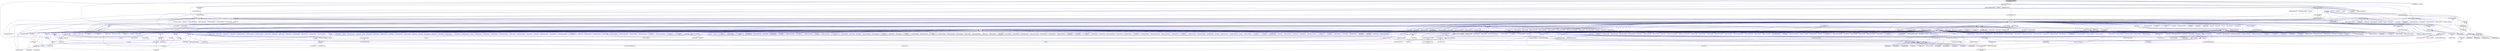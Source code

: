 digraph "component_factory_base.hpp"
{
  edge [fontname="Helvetica",fontsize="10",labelfontname="Helvetica",labelfontsize="10"];
  node [fontname="Helvetica",fontsize="10",shape=record];
  Node131 [label="component_factory_base.hpp",height=0.2,width=0.4,color="black", fillcolor="grey75", style="filled", fontcolor="black"];
  Node131 -> Node132 [dir="back",color="midnightblue",fontsize="10",style="solid",fontname="Helvetica"];
  Node132 [label="throttle.cpp",height=0.2,width=0.4,color="black", fillcolor="white", style="filled",URL="$db/d02/throttle_8cpp.html"];
  Node131 -> Node133 [dir="back",color="midnightblue",fontsize="10",style="solid",fontname="Helvetica"];
  Node133 [label="client.hpp",height=0.2,width=0.4,color="black", fillcolor="white", style="filled",URL="$de/da5/include_2client_8hpp.html"];
  Node133 -> Node134 [dir="back",color="midnightblue",fontsize="10",style="solid",fontname="Helvetica"];
  Node134 [label="partition.hpp",height=0.2,width=0.4,color="black", fillcolor="white", style="filled",URL="$d0/d7a/examples_2interpolate1d_2interpolate1d_2partition_8hpp.html"];
  Node134 -> Node135 [dir="back",color="midnightblue",fontsize="10",style="solid",fontname="Helvetica"];
  Node135 [label="interpolate1d.cpp",height=0.2,width=0.4,color="black", fillcolor="white", style="filled",URL="$d0/d05/interpolate1d_8cpp.html"];
  Node134 -> Node136 [dir="back",color="midnightblue",fontsize="10",style="solid",fontname="Helvetica"];
  Node136 [label="interpolate1d.hpp",height=0.2,width=0.4,color="black", fillcolor="white", style="filled",URL="$d4/dc7/interpolate1d_8hpp.html"];
  Node136 -> Node135 [dir="back",color="midnightblue",fontsize="10",style="solid",fontname="Helvetica"];
  Node136 -> Node137 [dir="back",color="midnightblue",fontsize="10",style="solid",fontname="Helvetica"];
  Node137 [label="interpolate1d_client.cpp",height=0.2,width=0.4,color="black", fillcolor="white", style="filled",URL="$d4/da6/interpolate1d__client_8cpp.html"];
  Node133 -> Node138 [dir="back",color="midnightblue",fontsize="10",style="solid",fontname="Helvetica"];
  Node138 [label="nqueen.hpp",height=0.2,width=0.4,color="black", fillcolor="white", style="filled",URL="$d0/d07/nqueen_8hpp.html"];
  Node138 -> Node139 [dir="back",color="midnightblue",fontsize="10",style="solid",fontname="Helvetica"];
  Node139 [label="nqueen_client.cpp",height=0.2,width=0.4,color="black", fillcolor="white", style="filled",URL="$d3/d5e/nqueen__client_8cpp.html"];
  Node133 -> Node140 [dir="back",color="midnightblue",fontsize="10",style="solid",fontname="Helvetica"];
  Node140 [label="random_mem_access.hpp",height=0.2,width=0.4,color="black", fillcolor="white", style="filled",URL="$db/de8/random__mem__access_8hpp.html"];
  Node140 -> Node141 [dir="back",color="midnightblue",fontsize="10",style="solid",fontname="Helvetica"];
  Node141 [label="random_mem_access_client.cpp",height=0.2,width=0.4,color="black", fillcolor="white", style="filled",URL="$df/d1b/random__mem__access__client_8cpp.html"];
  Node133 -> Node142 [dir="back",color="midnightblue",fontsize="10",style="solid",fontname="Helvetica"];
  Node142 [label="partition3d.hpp",height=0.2,width=0.4,color="black", fillcolor="white", style="filled",URL="$d1/d50/partition3d_8hpp.html"];
  Node142 -> Node143 [dir="back",color="midnightblue",fontsize="10",style="solid",fontname="Helvetica"];
  Node143 [label="interpolator.cpp",height=0.2,width=0.4,color="black", fillcolor="white", style="filled",URL="$d5/d02/interpolator_8cpp.html"];
  Node142 -> Node144 [dir="back",color="midnightblue",fontsize="10",style="solid",fontname="Helvetica"];
  Node144 [label="interpolator.hpp",height=0.2,width=0.4,color="black", fillcolor="white", style="filled",URL="$dc/d3b/interpolator_8hpp.html"];
  Node144 -> Node143 [dir="back",color="midnightblue",fontsize="10",style="solid",fontname="Helvetica"];
  Node144 -> Node145 [dir="back",color="midnightblue",fontsize="10",style="solid",fontname="Helvetica"];
  Node145 [label="sheneos_client.cpp",height=0.2,width=0.4,color="black", fillcolor="white", style="filled",URL="$d5/da5/sheneos__client_8cpp.html"];
  Node144 -> Node146 [dir="back",color="midnightblue",fontsize="10",style="solid",fontname="Helvetica"];
  Node146 [label="sheneos_compare.cpp",height=0.2,width=0.4,color="black", fillcolor="white", style="filled",URL="$dc/d11/sheneos__compare_8cpp.html"];
  Node144 -> Node147 [dir="back",color="midnightblue",fontsize="10",style="solid",fontname="Helvetica"];
  Node147 [label="sheneos_test.cpp",height=0.2,width=0.4,color="black", fillcolor="white", style="filled",URL="$d4/d6e/sheneos__test_8cpp.html"];
  Node133 -> Node148 [dir="back",color="midnightblue",fontsize="10",style="solid",fontname="Helvetica"];
  Node148 [label="throttle.hpp",height=0.2,width=0.4,color="black", fillcolor="white", style="filled",URL="$d2/d2e/throttle_8hpp.html"];
  Node148 -> Node132 [dir="back",color="midnightblue",fontsize="10",style="solid",fontname="Helvetica"];
  Node148 -> Node149 [dir="back",color="midnightblue",fontsize="10",style="solid",fontname="Helvetica"];
  Node149 [label="throttle_client.cpp",height=0.2,width=0.4,color="black", fillcolor="white", style="filled",URL="$d0/db7/throttle__client_8cpp.html"];
  Node133 -> Node150 [dir="back",color="midnightblue",fontsize="10",style="solid",fontname="Helvetica"];
  Node150 [label="managed_refcnt_checker.hpp",height=0.2,width=0.4,color="black", fillcolor="white", style="filled",URL="$db/dd0/managed__refcnt__checker_8hpp.html"];
  Node150 -> Node151 [dir="back",color="midnightblue",fontsize="10",style="solid",fontname="Helvetica"];
  Node151 [label="credit_exhaustion.cpp",height=0.2,width=0.4,color="black", fillcolor="white", style="filled",URL="$d6/d80/credit__exhaustion_8cpp.html"];
  Node150 -> Node152 [dir="back",color="midnightblue",fontsize="10",style="solid",fontname="Helvetica"];
  Node152 [label="local_embedded_ref\l_to_local_object.cpp",height=0.2,width=0.4,color="black", fillcolor="white", style="filled",URL="$d6/d54/local__embedded__ref__to__local__object_8cpp.html"];
  Node150 -> Node153 [dir="back",color="midnightblue",fontsize="10",style="solid",fontname="Helvetica"];
  Node153 [label="local_embedded_ref\l_to_remote_object.cpp",height=0.2,width=0.4,color="black", fillcolor="white", style="filled",URL="$d6/d34/local__embedded__ref__to__remote__object_8cpp.html"];
  Node150 -> Node154 [dir="back",color="midnightblue",fontsize="10",style="solid",fontname="Helvetica"];
  Node154 [label="refcnted_symbol_to\l_local_object.cpp",height=0.2,width=0.4,color="black", fillcolor="white", style="filled",URL="$d9/deb/refcnted__symbol__to__local__object_8cpp.html"];
  Node150 -> Node155 [dir="back",color="midnightblue",fontsize="10",style="solid",fontname="Helvetica"];
  Node155 [label="refcnted_symbol_to\l_remote_object.cpp",height=0.2,width=0.4,color="black", fillcolor="white", style="filled",URL="$dd/d20/refcnted__symbol__to__remote__object_8cpp.html"];
  Node150 -> Node156 [dir="back",color="midnightblue",fontsize="10",style="solid",fontname="Helvetica"];
  Node156 [label="remote_embedded_ref\l_to_local_object.cpp",height=0.2,width=0.4,color="black", fillcolor="white", style="filled",URL="$d4/ded/remote__embedded__ref__to__local__object_8cpp.html"];
  Node150 -> Node157 [dir="back",color="midnightblue",fontsize="10",style="solid",fontname="Helvetica"];
  Node157 [label="remote_embedded_ref\l_to_remote_object.cpp",height=0.2,width=0.4,color="black", fillcolor="white", style="filled",URL="$dc/dca/remote__embedded__ref__to__remote__object_8cpp.html"];
  Node150 -> Node158 [dir="back",color="midnightblue",fontsize="10",style="solid",fontname="Helvetica"];
  Node158 [label="scoped_ref_to_local\l_object.cpp",height=0.2,width=0.4,color="black", fillcolor="white", style="filled",URL="$d6/da4/scoped__ref__to__local__object_8cpp.html"];
  Node150 -> Node159 [dir="back",color="midnightblue",fontsize="10",style="solid",fontname="Helvetica"];
  Node159 [label="scoped_ref_to_remote\l_object.cpp",height=0.2,width=0.4,color="black", fillcolor="white", style="filled",URL="$de/d85/scoped__ref__to__remote__object_8cpp.html"];
  Node150 -> Node160 [dir="back",color="midnightblue",fontsize="10",style="solid",fontname="Helvetica"];
  Node160 [label="split_credit.cpp",height=0.2,width=0.4,color="black", fillcolor="white", style="filled",URL="$dc/d1c/split__credit_8cpp.html"];
  Node150 -> Node161 [dir="back",color="midnightblue",fontsize="10",style="solid",fontname="Helvetica"];
  Node161 [label="uncounted_symbol_to\l_local_object.cpp",height=0.2,width=0.4,color="black", fillcolor="white", style="filled",URL="$de/d5f/uncounted__symbol__to__local__object_8cpp.html"];
  Node150 -> Node162 [dir="back",color="midnightblue",fontsize="10",style="solid",fontname="Helvetica"];
  Node162 [label="uncounted_symbol_to\l_remote_object.cpp",height=0.2,width=0.4,color="black", fillcolor="white", style="filled",URL="$d5/d86/uncounted__symbol__to__remote__object_8cpp.html"];
  Node133 -> Node163 [dir="back",color="midnightblue",fontsize="10",style="solid",fontname="Helvetica"];
  Node163 [label="simple_mobile_object.hpp",height=0.2,width=0.4,color="black", fillcolor="white", style="filled",URL="$dc/d2c/simple__mobile__object_8hpp.html"];
  Node163 -> Node164 [dir="back",color="midnightblue",fontsize="10",style="solid",fontname="Helvetica"];
  Node164 [label="local_address_rebind.cpp",height=0.2,width=0.4,color="black", fillcolor="white", style="filled",URL="$d1/d4f/local__address__rebind_8cpp.html"];
  Node133 -> Node165 [dir="back",color="midnightblue",fontsize="10",style="solid",fontname="Helvetica"];
  Node165 [label="simple_refcnt_checker.hpp",height=0.2,width=0.4,color="black", fillcolor="white", style="filled",URL="$dd/d4e/simple__refcnt__checker_8hpp.html"];
  Node165 -> Node151 [dir="back",color="midnightblue",fontsize="10",style="solid",fontname="Helvetica"];
  Node165 -> Node152 [dir="back",color="midnightblue",fontsize="10",style="solid",fontname="Helvetica"];
  Node165 -> Node153 [dir="back",color="midnightblue",fontsize="10",style="solid",fontname="Helvetica"];
  Node165 -> Node154 [dir="back",color="midnightblue",fontsize="10",style="solid",fontname="Helvetica"];
  Node165 -> Node155 [dir="back",color="midnightblue",fontsize="10",style="solid",fontname="Helvetica"];
  Node165 -> Node156 [dir="back",color="midnightblue",fontsize="10",style="solid",fontname="Helvetica"];
  Node165 -> Node157 [dir="back",color="midnightblue",fontsize="10",style="solid",fontname="Helvetica"];
  Node165 -> Node158 [dir="back",color="midnightblue",fontsize="10",style="solid",fontname="Helvetica"];
  Node165 -> Node159 [dir="back",color="midnightblue",fontsize="10",style="solid",fontname="Helvetica"];
  Node165 -> Node160 [dir="back",color="midnightblue",fontsize="10",style="solid",fontname="Helvetica"];
  Node165 -> Node161 [dir="back",color="midnightblue",fontsize="10",style="solid",fontname="Helvetica"];
  Node165 -> Node162 [dir="back",color="midnightblue",fontsize="10",style="solid",fontname="Helvetica"];
  Node131 -> Node166 [dir="back",color="midnightblue",fontsize="10",style="solid",fontname="Helvetica"];
  Node166 [label="component_factory.hpp",height=0.2,width=0.4,color="black", fillcolor="white", style="filled",URL="$d4/d2b/component__factory_8hpp.html"];
  Node166 -> Node167 [dir="back",color="midnightblue",fontsize="10",style="solid",fontname="Helvetica"];
  Node167 [label="accumulator.cpp",height=0.2,width=0.4,color="black", fillcolor="white", style="filled",URL="$d1/d81/accumulator_8cpp.html"];
  Node166 -> Node168 [dir="back",color="midnightblue",fontsize="10",style="solid",fontname="Helvetica"];
  Node168 [label="template_accumulator.cpp",height=0.2,width=0.4,color="black", fillcolor="white", style="filled",URL="$d0/d4a/template__accumulator_8cpp.html"];
  Node166 -> Node169 [dir="back",color="midnightblue",fontsize="10",style="solid",fontname="Helvetica"];
  Node169 [label="allgather_module.cpp",height=0.2,width=0.4,color="black", fillcolor="white", style="filled",URL="$df/de4/allgather__module_8cpp.html"];
  Node166 -> Node170 [dir="back",color="midnightblue",fontsize="10",style="solid",fontname="Helvetica"];
  Node170 [label="nqueen.cpp",height=0.2,width=0.4,color="black", fillcolor="white", style="filled",URL="$db/dca/nqueen_8cpp.html"];
  Node166 -> Node171 [dir="back",color="midnightblue",fontsize="10",style="solid",fontname="Helvetica"];
  Node171 [label="random_mem_access.cpp",height=0.2,width=0.4,color="black", fillcolor="white", style="filled",URL="$d1/d51/random__mem__access_8cpp.html"];
  Node166 -> Node172 [dir="back",color="midnightblue",fontsize="10",style="solid",fontname="Helvetica"];
  Node172 [label="startup_shutdown.cpp",height=0.2,width=0.4,color="black", fillcolor="white", style="filled",URL="$d3/dfc/server_2startup__shutdown_8cpp.html"];
  Node166 -> Node173 [dir="back",color="midnightblue",fontsize="10",style="solid",fontname="Helvetica"];
  Node173 [label="throttle.cpp",height=0.2,width=0.4,color="black", fillcolor="white", style="filled",URL="$de/d56/server_2throttle_8cpp.html"];
  Node166 -> Node174 [dir="back",color="midnightblue",fontsize="10",style="solid",fontname="Helvetica"];
  Node174 [label="simple_central_tuplespace.cpp",height=0.2,width=0.4,color="black", fillcolor="white", style="filled",URL="$d3/dec/simple__central__tuplespace_8cpp.html"];
  Node166 -> Node175 [dir="back",color="midnightblue",fontsize="10",style="solid",fontname="Helvetica"];
  Node175 [label="partitioned_vector\l_component_impl.hpp",height=0.2,width=0.4,color="black", fillcolor="white", style="filled",URL="$d1/d79/partitioned__vector__component__impl_8hpp.html"];
  Node175 -> Node176 [dir="back",color="midnightblue",fontsize="10",style="solid",fontname="Helvetica"];
  Node176 [label="partitioned_vector\l_component.hpp",height=0.2,width=0.4,color="black", fillcolor="white", style="filled",URL="$d6/d38/partitioned__vector__component_8hpp.html"];
  Node176 -> Node177 [dir="back",color="midnightblue",fontsize="10",style="solid",fontname="Helvetica"];
  Node177 [label="partitioned_vector\l_component.cpp",height=0.2,width=0.4,color="black", fillcolor="white", style="filled",URL="$dc/db9/partitioned__vector__component_8cpp.html"];
  Node176 -> Node178 [dir="back",color="midnightblue",fontsize="10",style="solid",fontname="Helvetica"];
  Node178 [label="partitioned_vector\l_component_double.cpp",height=0.2,width=0.4,color="black", fillcolor="white", style="filled",URL="$d7/d93/partitioned__vector__component__double_8cpp.html"];
  Node176 -> Node179 [dir="back",color="midnightblue",fontsize="10",style="solid",fontname="Helvetica"];
  Node179 [label="partitioned_vector\l_component_int.cpp",height=0.2,width=0.4,color="black", fillcolor="white", style="filled",URL="$d6/d01/partitioned__vector__component__int_8cpp.html"];
  Node176 -> Node180 [dir="back",color="midnightblue",fontsize="10",style="solid",fontname="Helvetica"];
  Node180 [label="partitioned_vector\l_component_std_string.cpp",height=0.2,width=0.4,color="black", fillcolor="white", style="filled",URL="$d8/df2/partitioned__vector__component__std__string_8cpp.html"];
  Node175 -> Node181 [dir="back",color="midnightblue",fontsize="10",style="solid",fontname="Helvetica"];
  Node181 [label="partitioned_vector\l_impl.hpp",height=0.2,width=0.4,color="black", fillcolor="white", style="filled",URL="$d0/db1/partitioned__vector__impl_8hpp.html"];
  Node181 -> Node182 [dir="back",color="midnightblue",fontsize="10",style="solid",fontname="Helvetica"];
  Node182 [label="partitioned_vector.hpp",height=0.2,width=0.4,color="black", fillcolor="white", style="filled",URL="$dc/d76/components_2containers_2partitioned__vector_2partitioned__vector_8hpp.html"];
  Node182 -> Node183 [dir="back",color="midnightblue",fontsize="10",style="solid",fontname="Helvetica"];
  Node183 [label="coarray.hpp",height=0.2,width=0.4,color="red", fillcolor="white", style="filled",URL="$d0/da7/coarray_8hpp.html"];
  Node182 -> Node186 [dir="back",color="midnightblue",fontsize="10",style="solid",fontname="Helvetica"];
  Node186 [label="partitioned_vector\l_view.hpp",height=0.2,width=0.4,color="red", fillcolor="white", style="filled",URL="$da/dc2/components_2containers_2partitioned__vector_2partitioned__vector__view_8hpp.html"];
  Node186 -> Node183 [dir="back",color="midnightblue",fontsize="10",style="solid",fontname="Helvetica"];
  Node182 -> Node192 [dir="back",color="midnightblue",fontsize="10",style="solid",fontname="Helvetica"];
  Node192 [label="partitioned_vector.hpp",height=0.2,width=0.4,color="red", fillcolor="white", style="filled",URL="$d5/d83/include_2partitioned__vector_8hpp.html"];
  Node192 -> Node193 [dir="back",color="midnightblue",fontsize="10",style="solid",fontname="Helvetica"];
  Node193 [label="partitioned_vector\l_spmd_foreach.cpp",height=0.2,width=0.4,color="black", fillcolor="white", style="filled",URL="$db/d7c/partitioned__vector__spmd__foreach_8cpp.html"];
  Node192 -> Node194 [dir="back",color="midnightblue",fontsize="10",style="solid",fontname="Helvetica"];
  Node194 [label="transpose_serial_vector.cpp",height=0.2,width=0.4,color="black", fillcolor="white", style="filled",URL="$d4/d04/transpose__serial__vector_8cpp.html"];
  Node192 -> Node195 [dir="back",color="midnightblue",fontsize="10",style="solid",fontname="Helvetica"];
  Node195 [label="minmax_element_performance.cpp",height=0.2,width=0.4,color="black", fillcolor="white", style="filled",URL="$d9/d93/minmax__element__performance_8cpp.html"];
  Node192 -> Node196 [dir="back",color="midnightblue",fontsize="10",style="solid",fontname="Helvetica"];
  Node196 [label="partitioned_vector\l_2201.cpp",height=0.2,width=0.4,color="black", fillcolor="white", style="filled",URL="$dc/d39/partitioned__vector__2201_8cpp.html"];
  Node182 -> Node177 [dir="back",color="midnightblue",fontsize="10",style="solid",fontname="Helvetica"];
  Node182 -> Node178 [dir="back",color="midnightblue",fontsize="10",style="solid",fontname="Helvetica"];
  Node182 -> Node179 [dir="back",color="midnightblue",fontsize="10",style="solid",fontname="Helvetica"];
  Node182 -> Node180 [dir="back",color="midnightblue",fontsize="10",style="solid",fontname="Helvetica"];
  Node166 -> Node203 [dir="back",color="midnightblue",fontsize="10",style="solid",fontname="Helvetica"];
  Node203 [label="partition_unordered\l_map_component.hpp",height=0.2,width=0.4,color="black", fillcolor="white", style="filled",URL="$d8/df3/partition__unordered__map__component_8hpp.html"];
  Node203 -> Node204 [dir="back",color="midnightblue",fontsize="10",style="solid",fontname="Helvetica"];
  Node204 [label="unordered_map.hpp",height=0.2,width=0.4,color="black", fillcolor="white", style="filled",URL="$d9/ddf/hpx_2components_2containers_2unordered_2unordered__map_8hpp.html"];
  Node204 -> Node205 [dir="back",color="midnightblue",fontsize="10",style="solid",fontname="Helvetica"];
  Node205 [label="component_storage.hpp",height=0.2,width=0.4,color="black", fillcolor="white", style="filled",URL="$d6/d36/components_2component__storage_2server_2component__storage_8hpp.html"];
  Node205 -> Node206 [dir="back",color="midnightblue",fontsize="10",style="solid",fontname="Helvetica"];
  Node206 [label="component_storage.hpp",height=0.2,width=0.4,color="red", fillcolor="white", style="filled",URL="$d0/dd6/components_2component__storage_2component__storage_8hpp.html"];
  Node205 -> Node211 [dir="back",color="midnightblue",fontsize="10",style="solid",fontname="Helvetica"];
  Node211 [label="migrate_from_storage.hpp",height=0.2,width=0.4,color="red", fillcolor="white", style="filled",URL="$d3/d9f/server_2migrate__from__storage_8hpp.html"];
  Node205 -> Node213 [dir="back",color="midnightblue",fontsize="10",style="solid",fontname="Helvetica"];
  Node213 [label="migrate_to_storage.hpp",height=0.2,width=0.4,color="red", fillcolor="white", style="filled",URL="$d4/d4c/server_2migrate__to__storage_8hpp.html"];
  Node213 -> Node214 [dir="back",color="midnightblue",fontsize="10",style="solid",fontname="Helvetica"];
  Node214 [label="component_module.cpp",height=0.2,width=0.4,color="black", fillcolor="white", style="filled",URL="$de/dc1/component__storage_2component__module_8cpp.html"];
  Node205 -> Node215 [dir="back",color="midnightblue",fontsize="10",style="solid",fontname="Helvetica"];
  Node215 [label="component_storage_server.cpp",height=0.2,width=0.4,color="black", fillcolor="white", style="filled",URL="$d4/dcb/component__storage__server_8cpp.html"];
  Node204 -> Node216 [dir="back",color="midnightblue",fontsize="10",style="solid",fontname="Helvetica"];
  Node216 [label="unordered_map.hpp",height=0.2,width=0.4,color="black", fillcolor="white", style="filled",URL="$d6/d06/hpx_2include_2unordered__map_8hpp.html"];
  Node216 -> Node217 [dir="back",color="midnightblue",fontsize="10",style="solid",fontname="Helvetica"];
  Node217 [label="unordered_map.cpp",height=0.2,width=0.4,color="black", fillcolor="white", style="filled",URL="$d1/d75/unordered__map_8cpp.html"];
  Node204 -> Node218 [dir="back",color="midnightblue",fontsize="10",style="solid",fontname="Helvetica"];
  Node218 [label="partition_unordered\l_map_component.cpp",height=0.2,width=0.4,color="black", fillcolor="white", style="filled",URL="$d5/d34/partition__unordered__map__component_8cpp.html"];
  Node203 -> Node219 [dir="back",color="midnightblue",fontsize="10",style="solid",fontname="Helvetica"];
  Node219 [label="unordered_map_segmented\l_iterator.hpp",height=0.2,width=0.4,color="black", fillcolor="white", style="filled",URL="$dc/dfd/unordered__map__segmented__iterator_8hpp.html"];
  Node219 -> Node204 [dir="back",color="midnightblue",fontsize="10",style="solid",fontname="Helvetica"];
  Node203 -> Node218 [dir="back",color="midnightblue",fontsize="10",style="solid",fontname="Helvetica"];
  Node166 -> Node220 [dir="back",color="midnightblue",fontsize="10",style="solid",fontname="Helvetica"];
  Node220 [label="components.hpp",height=0.2,width=0.4,color="black", fillcolor="white", style="filled",URL="$d2/d8d/components_8hpp.html"];
  Node220 -> Node221 [dir="back",color="midnightblue",fontsize="10",style="solid",fontname="Helvetica"];
  Node221 [label="accumulator.hpp",height=0.2,width=0.4,color="black", fillcolor="white", style="filled",URL="$d4/d9d/server_2accumulator_8hpp.html"];
  Node221 -> Node167 [dir="back",color="midnightblue",fontsize="10",style="solid",fontname="Helvetica"];
  Node221 -> Node222 [dir="back",color="midnightblue",fontsize="10",style="solid",fontname="Helvetica"];
  Node222 [label="accumulator.hpp",height=0.2,width=0.4,color="black", fillcolor="white", style="filled",URL="$d8/d5e/accumulator_8hpp.html"];
  Node222 -> Node223 [dir="back",color="midnightblue",fontsize="10",style="solid",fontname="Helvetica"];
  Node223 [label="accumulator_client.cpp",height=0.2,width=0.4,color="black", fillcolor="white", style="filled",URL="$d7/dd0/accumulator__client_8cpp.html"];
  Node220 -> Node222 [dir="back",color="midnightblue",fontsize="10",style="solid",fontname="Helvetica"];
  Node220 -> Node224 [dir="back",color="midnightblue",fontsize="10",style="solid",fontname="Helvetica"];
  Node224 [label="template_accumulator.hpp",height=0.2,width=0.4,color="black", fillcolor="white", style="filled",URL="$d0/d3f/server_2template__accumulator_8hpp.html"];
  Node224 -> Node225 [dir="back",color="midnightblue",fontsize="10",style="solid",fontname="Helvetica"];
  Node225 [label="template_accumulator.hpp",height=0.2,width=0.4,color="black", fillcolor="white", style="filled",URL="$dd/da9/template__accumulator_8hpp.html"];
  Node225 -> Node226 [dir="back",color="midnightblue",fontsize="10",style="solid",fontname="Helvetica"];
  Node226 [label="template_accumulator\l_client.cpp",height=0.2,width=0.4,color="black", fillcolor="white", style="filled",URL="$df/d93/template__accumulator__client_8cpp.html"];
  Node220 -> Node227 [dir="back",color="midnightblue",fontsize="10",style="solid",fontname="Helvetica"];
  Node227 [label="template_function_accumulator.hpp",height=0.2,width=0.4,color="black", fillcolor="white", style="filled",URL="$d7/da6/server_2template__function__accumulator_8hpp.html"];
  Node227 -> Node228 [dir="back",color="midnightblue",fontsize="10",style="solid",fontname="Helvetica"];
  Node228 [label="template_function_accumulator.cpp",height=0.2,width=0.4,color="black", fillcolor="white", style="filled",URL="$d5/d02/template__function__accumulator_8cpp.html"];
  Node227 -> Node229 [dir="back",color="midnightblue",fontsize="10",style="solid",fontname="Helvetica"];
  Node229 [label="template_function_accumulator.hpp",height=0.2,width=0.4,color="black", fillcolor="white", style="filled",URL="$d3/de9/template__function__accumulator_8hpp.html"];
  Node229 -> Node230 [dir="back",color="midnightblue",fontsize="10",style="solid",fontname="Helvetica"];
  Node230 [label="template_function_accumulator\l_client.cpp",height=0.2,width=0.4,color="black", fillcolor="white", style="filled",URL="$d0/dc6/template__function__accumulator__client_8cpp.html"];
  Node220 -> Node225 [dir="back",color="midnightblue",fontsize="10",style="solid",fontname="Helvetica"];
  Node220 -> Node228 [dir="back",color="midnightblue",fontsize="10",style="solid",fontname="Helvetica"];
  Node220 -> Node229 [dir="back",color="midnightblue",fontsize="10",style="solid",fontname="Helvetica"];
  Node220 -> Node169 [dir="back",color="midnightblue",fontsize="10",style="solid",fontname="Helvetica"];
  Node220 -> Node231 [dir="back",color="midnightblue",fontsize="10",style="solid",fontname="Helvetica"];
  Node231 [label="allgather.hpp",height=0.2,width=0.4,color="black", fillcolor="white", style="filled",URL="$d4/d4a/allgather_8hpp.html"];
  Node231 -> Node169 [dir="back",color="midnightblue",fontsize="10",style="solid",fontname="Helvetica"];
  Node231 -> Node232 [dir="back",color="midnightblue",fontsize="10",style="solid",fontname="Helvetica"];
  Node232 [label="allgather.cpp",height=0.2,width=0.4,color="black", fillcolor="white", style="filled",URL="$d7/d06/allgather_8cpp.html"];
  Node231 -> Node233 [dir="back",color="midnightblue",fontsize="10",style="solid",fontname="Helvetica"];
  Node233 [label="ag_client.cpp",height=0.2,width=0.4,color="black", fillcolor="white", style="filled",URL="$d4/d5d/ag__client_8cpp.html"];
  Node220 -> Node234 [dir="back",color="midnightblue",fontsize="10",style="solid",fontname="Helvetica"];
  Node234 [label="allgather_and_gate.hpp",height=0.2,width=0.4,color="black", fillcolor="white", style="filled",URL="$d9/dbb/allgather__and__gate_8hpp.html"];
  Node234 -> Node169 [dir="back",color="midnightblue",fontsize="10",style="solid",fontname="Helvetica"];
  Node234 -> Node235 [dir="back",color="midnightblue",fontsize="10",style="solid",fontname="Helvetica"];
  Node235 [label="allgather_and_gate.cpp",height=0.2,width=0.4,color="black", fillcolor="white", style="filled",URL="$d1/d56/allgather__and__gate_8cpp.html"];
  Node234 -> Node233 [dir="back",color="midnightblue",fontsize="10",style="solid",fontname="Helvetica"];
  Node220 -> Node236 [dir="back",color="midnightblue",fontsize="10",style="solid",fontname="Helvetica"];
  Node236 [label="cancelable_action.cpp",height=0.2,width=0.4,color="black", fillcolor="white", style="filled",URL="$d5/d0c/cancelable__action_8cpp.html"];
  Node220 -> Node237 [dir="back",color="midnightblue",fontsize="10",style="solid",fontname="Helvetica"];
  Node237 [label="cancelable_action.hpp",height=0.2,width=0.4,color="black", fillcolor="white", style="filled",URL="$d5/d4d/server_2cancelable__action_8hpp.html"];
  Node237 -> Node236 [dir="back",color="midnightblue",fontsize="10",style="solid",fontname="Helvetica"];
  Node237 -> Node238 [dir="back",color="midnightblue",fontsize="10",style="solid",fontname="Helvetica"];
  Node238 [label="cancelable_action.hpp",height=0.2,width=0.4,color="black", fillcolor="white", style="filled",URL="$d0/da3/stubs_2cancelable__action_8hpp.html"];
  Node238 -> Node239 [dir="back",color="midnightblue",fontsize="10",style="solid",fontname="Helvetica"];
  Node239 [label="cancelable_action.hpp",height=0.2,width=0.4,color="black", fillcolor="white", style="filled",URL="$d6/d28/cancelable__action_8hpp.html"];
  Node239 -> Node240 [dir="back",color="midnightblue",fontsize="10",style="solid",fontname="Helvetica"];
  Node240 [label="cancelable_action_client.cpp",height=0.2,width=0.4,color="black", fillcolor="white", style="filled",URL="$d1/db8/cancelable__action__client_8cpp.html"];
  Node220 -> Node239 [dir="back",color="midnightblue",fontsize="10",style="solid",fontname="Helvetica"];
  Node220 -> Node241 [dir="back",color="midnightblue",fontsize="10",style="solid",fontname="Helvetica"];
  Node241 [label="hello_world_component.hpp",height=0.2,width=0.4,color="black", fillcolor="white", style="filled",URL="$df/df0/hello__world__component_8hpp.html"];
  Node241 -> Node242 [dir="back",color="midnightblue",fontsize="10",style="solid",fontname="Helvetica"];
  Node242 [label="hello_world_client.cpp",height=0.2,width=0.4,color="black", fillcolor="white", style="filled",URL="$d5/da6/hello__world__client_8cpp.html"];
  Node241 -> Node243 [dir="back",color="midnightblue",fontsize="10",style="solid",fontname="Helvetica"];
  Node243 [label="hello_world_component.cpp",height=0.2,width=0.4,color="black", fillcolor="white", style="filled",URL="$d8/daa/hello__world__component_8cpp.html"];
  Node220 -> Node244 [dir="back",color="midnightblue",fontsize="10",style="solid",fontname="Helvetica"];
  Node244 [label="row.hpp",height=0.2,width=0.4,color="black", fillcolor="white", style="filled",URL="$de/d74/server_2row_8hpp.html"];
  Node244 -> Node245 [dir="back",color="midnightblue",fontsize="10",style="solid",fontname="Helvetica"];
  Node245 [label="row.hpp",height=0.2,width=0.4,color="black", fillcolor="white", style="filled",URL="$dc/d69/row_8hpp.html"];
  Node245 -> Node246 [dir="back",color="midnightblue",fontsize="10",style="solid",fontname="Helvetica"];
  Node246 [label="grid.hpp",height=0.2,width=0.4,color="black", fillcolor="white", style="filled",URL="$dc/d8a/grid_8hpp.html"];
  Node246 -> Node247 [dir="back",color="midnightblue",fontsize="10",style="solid",fontname="Helvetica"];
  Node247 [label="jacobi.cpp",height=0.2,width=0.4,color="black", fillcolor="white", style="filled",URL="$d2/d27/jacobi_8cpp.html"];
  Node246 -> Node248 [dir="back",color="midnightblue",fontsize="10",style="solid",fontname="Helvetica"];
  Node248 [label="solver.hpp",height=0.2,width=0.4,color="black", fillcolor="white", style="filled",URL="$db/d9a/server_2solver_8hpp.html"];
  Node248 -> Node249 [dir="back",color="midnightblue",fontsize="10",style="solid",fontname="Helvetica"];
  Node249 [label="solver.hpp",height=0.2,width=0.4,color="black", fillcolor="white", style="filled",URL="$d2/d1c/solver_8hpp.html"];
  Node249 -> Node247 [dir="back",color="midnightblue",fontsize="10",style="solid",fontname="Helvetica"];
  Node248 -> Node250 [dir="back",color="midnightblue",fontsize="10",style="solid",fontname="Helvetica"];
  Node250 [label="solver.cpp",height=0.2,width=0.4,color="black", fillcolor="white", style="filled",URL="$d6/d94/solver_8cpp.html"];
  Node246 -> Node249 [dir="back",color="midnightblue",fontsize="10",style="solid",fontname="Helvetica"];
  Node246 -> Node251 [dir="back",color="midnightblue",fontsize="10",style="solid",fontname="Helvetica"];
  Node251 [label="grid.cpp",height=0.2,width=0.4,color="black", fillcolor="white", style="filled",URL="$d6/d1b/jacobi__component_2grid_8cpp.html"];
  Node245 -> Node252 [dir="back",color="midnightblue",fontsize="10",style="solid",fontname="Helvetica"];
  Node252 [label="stencil_iterator.hpp",height=0.2,width=0.4,color="black", fillcolor="white", style="filled",URL="$dc/d5c/server_2stencil__iterator_8hpp.html"];
  Node252 -> Node248 [dir="back",color="midnightblue",fontsize="10",style="solid",fontname="Helvetica"];
  Node252 -> Node253 [dir="back",color="midnightblue",fontsize="10",style="solid",fontname="Helvetica"];
  Node253 [label="stencil_iterator.cpp",height=0.2,width=0.4,color="black", fillcolor="white", style="filled",URL="$d6/de1/server_2stencil__iterator_8cpp.html"];
  Node252 -> Node254 [dir="back",color="midnightblue",fontsize="10",style="solid",fontname="Helvetica"];
  Node254 [label="stencil_iterator.cpp",height=0.2,width=0.4,color="black", fillcolor="white", style="filled",URL="$d7/d71/stencil__iterator_8cpp.html"];
  Node245 -> Node251 [dir="back",color="midnightblue",fontsize="10",style="solid",fontname="Helvetica"];
  Node244 -> Node255 [dir="back",color="midnightblue",fontsize="10",style="solid",fontname="Helvetica"];
  Node255 [label="row.cpp",height=0.2,width=0.4,color="black", fillcolor="white", style="filled",URL="$d3/d86/server_2row_8cpp.html"];
  Node220 -> Node252 [dir="back",color="midnightblue",fontsize="10",style="solid",fontname="Helvetica"];
  Node220 -> Node248 [dir="back",color="midnightblue",fontsize="10",style="solid",fontname="Helvetica"];
  Node220 -> Node256 [dir="back",color="midnightblue",fontsize="10",style="solid",fontname="Helvetica"];
  Node256 [label="jacobi_component.cpp",height=0.2,width=0.4,color="black", fillcolor="white", style="filled",URL="$d1/d25/jacobi__component_8cpp.html"];
  Node220 -> Node257 [dir="back",color="midnightblue",fontsize="10",style="solid",fontname="Helvetica"];
  Node257 [label="nqueen.hpp",height=0.2,width=0.4,color="black", fillcolor="white", style="filled",URL="$de/d58/server_2nqueen_8hpp.html"];
  Node257 -> Node170 [dir="back",color="midnightblue",fontsize="10",style="solid",fontname="Helvetica"];
  Node257 -> Node258 [dir="back",color="midnightblue",fontsize="10",style="solid",fontname="Helvetica"];
  Node258 [label="nqueen.hpp",height=0.2,width=0.4,color="black", fillcolor="white", style="filled",URL="$da/dfd/stubs_2nqueen_8hpp.html"];
  Node258 -> Node138 [dir="back",color="midnightblue",fontsize="10",style="solid",fontname="Helvetica"];
  Node220 -> Node259 [dir="back",color="midnightblue",fontsize="10",style="solid",fontname="Helvetica"];
  Node259 [label="sine.cpp",height=0.2,width=0.4,color="black", fillcolor="white", style="filled",URL="$d3/d0d/server_2sine_8cpp.html"];
  Node220 -> Node260 [dir="back",color="midnightblue",fontsize="10",style="solid",fontname="Helvetica"];
  Node260 [label="component_ctors.cpp",height=0.2,width=0.4,color="black", fillcolor="white", style="filled",URL="$d3/d2a/component__ctors_8cpp.html"];
  Node220 -> Node261 [dir="back",color="midnightblue",fontsize="10",style="solid",fontname="Helvetica"];
  Node261 [label="component_in_executable.cpp",height=0.2,width=0.4,color="black", fillcolor="white", style="filled",URL="$d8/d4b/component__in__executable_8cpp.html"];
  Node220 -> Node262 [dir="back",color="midnightblue",fontsize="10",style="solid",fontname="Helvetica"];
  Node262 [label="component_inheritance.cpp",height=0.2,width=0.4,color="black", fillcolor="white", style="filled",URL="$d8/d55/component__inheritance_8cpp.html"];
  Node220 -> Node263 [dir="back",color="midnightblue",fontsize="10",style="solid",fontname="Helvetica"];
  Node263 [label="component_with_executor.cpp",height=0.2,width=0.4,color="black", fillcolor="white", style="filled",URL="$d4/d20/component__with__executor_8cpp.html"];
  Node220 -> Node264 [dir="back",color="midnightblue",fontsize="10",style="solid",fontname="Helvetica"];
  Node264 [label="factorial.cpp",height=0.2,width=0.4,color="black", fillcolor="white", style="filled",URL="$d9/d00/factorial_8cpp.html"];
  Node220 -> Node265 [dir="back",color="midnightblue",fontsize="10",style="solid",fontname="Helvetica"];
  Node265 [label="hello_world.cpp",height=0.2,width=0.4,color="black", fillcolor="white", style="filled",URL="$d0/d67/hello__world_8cpp.html"];
  Node220 -> Node266 [dir="back",color="midnightblue",fontsize="10",style="solid",fontname="Helvetica"];
  Node266 [label="latch_local.cpp",height=0.2,width=0.4,color="black", fillcolor="white", style="filled",URL="$dd/dd3/latch__local_8cpp.html"];
  Node220 -> Node267 [dir="back",color="midnightblue",fontsize="10",style="solid",fontname="Helvetica"];
  Node267 [label="latch_remote.cpp",height=0.2,width=0.4,color="black", fillcolor="white", style="filled",URL="$df/d59/latch__remote_8cpp.html"];
  Node220 -> Node268 [dir="back",color="midnightblue",fontsize="10",style="solid",fontname="Helvetica"];
  Node268 [label="pingpong.cpp",height=0.2,width=0.4,color="black", fillcolor="white", style="filled",URL="$dd/d4d/pingpong_8cpp.html"];
  Node220 -> Node269 [dir="back",color="midnightblue",fontsize="10",style="solid",fontname="Helvetica"];
  Node269 [label="random_mem_access.hpp",height=0.2,width=0.4,color="black", fillcolor="white", style="filled",URL="$d0/d19/server_2random__mem__access_8hpp.html"];
  Node269 -> Node171 [dir="back",color="midnightblue",fontsize="10",style="solid",fontname="Helvetica"];
  Node269 -> Node270 [dir="back",color="midnightblue",fontsize="10",style="solid",fontname="Helvetica"];
  Node270 [label="random_mem_access.hpp",height=0.2,width=0.4,color="black", fillcolor="white", style="filled",URL="$d3/d32/stubs_2random__mem__access_8hpp.html"];
  Node270 -> Node140 [dir="back",color="midnightblue",fontsize="10",style="solid",fontname="Helvetica"];
  Node220 -> Node146 [dir="back",color="midnightblue",fontsize="10",style="solid",fontname="Helvetica"];
  Node220 -> Node271 [dir="back",color="midnightblue",fontsize="10",style="solid",fontname="Helvetica"];
  Node271 [label="throttle.hpp",height=0.2,width=0.4,color="black", fillcolor="white", style="filled",URL="$db/dc9/server_2throttle_8hpp.html"];
  Node271 -> Node173 [dir="back",color="midnightblue",fontsize="10",style="solid",fontname="Helvetica"];
  Node271 -> Node272 [dir="back",color="midnightblue",fontsize="10",style="solid",fontname="Helvetica"];
  Node272 [label="throttle.hpp",height=0.2,width=0.4,color="black", fillcolor="white", style="filled",URL="$d5/dec/stubs_2throttle_8hpp.html"];
  Node272 -> Node148 [dir="back",color="midnightblue",fontsize="10",style="solid",fontname="Helvetica"];
  Node220 -> Node149 [dir="back",color="midnightblue",fontsize="10",style="solid",fontname="Helvetica"];
  Node220 -> Node273 [dir="back",color="midnightblue",fontsize="10",style="solid",fontname="Helvetica"];
  Node273 [label="simple_central_tuplespace.hpp",height=0.2,width=0.4,color="black", fillcolor="white", style="filled",URL="$db/d69/server_2simple__central__tuplespace_8hpp.html"];
  Node273 -> Node174 [dir="back",color="midnightblue",fontsize="10",style="solid",fontname="Helvetica"];
  Node273 -> Node274 [dir="back",color="midnightblue",fontsize="10",style="solid",fontname="Helvetica"];
  Node274 [label="simple_central_tuplespace.hpp",height=0.2,width=0.4,color="black", fillcolor="white", style="filled",URL="$d0/d4b/stubs_2simple__central__tuplespace_8hpp.html"];
  Node274 -> Node275 [dir="back",color="midnightblue",fontsize="10",style="solid",fontname="Helvetica"];
  Node275 [label="simple_central_tuplespace.hpp",height=0.2,width=0.4,color="black", fillcolor="white", style="filled",URL="$d5/ddd/simple__central__tuplespace_8hpp.html"];
  Node275 -> Node276 [dir="back",color="midnightblue",fontsize="10",style="solid",fontname="Helvetica"];
  Node276 [label="simple_central_tuplespace\l_client.cpp",height=0.2,width=0.4,color="black", fillcolor="white", style="filled",URL="$d1/d7b/simple__central__tuplespace__client_8cpp.html"];
  Node220 -> Node277 [dir="back",color="midnightblue",fontsize="10",style="solid",fontname="Helvetica"];
  Node277 [label="tuples_warehouse.hpp",height=0.2,width=0.4,color="black", fillcolor="white", style="filled",URL="$da/de6/tuples__warehouse_8hpp.html"];
  Node277 -> Node273 [dir="back",color="midnightblue",fontsize="10",style="solid",fontname="Helvetica"];
  Node220 -> Node275 [dir="back",color="midnightblue",fontsize="10",style="solid",fontname="Helvetica"];
  Node220 -> Node278 [dir="back",color="midnightblue",fontsize="10",style="solid",fontname="Helvetica"];
  Node278 [label="iostreams.hpp",height=0.2,width=0.4,color="black", fillcolor="white", style="filled",URL="$de/d22/iostreams_8hpp.html"];
  Node278 -> Node232 [dir="back",color="midnightblue",fontsize="10",style="solid",fontname="Helvetica"];
  Node278 -> Node235 [dir="back",color="midnightblue",fontsize="10",style="solid",fontname="Helvetica"];
  Node278 -> Node279 [dir="back",color="midnightblue",fontsize="10",style="solid",fontname="Helvetica"];
  Node279 [label="async_io_action.cpp",height=0.2,width=0.4,color="black", fillcolor="white", style="filled",URL="$d3/df5/async__io__action_8cpp.html"];
  Node278 -> Node280 [dir="back",color="midnightblue",fontsize="10",style="solid",fontname="Helvetica"];
  Node280 [label="async_io_external.cpp",height=0.2,width=0.4,color="black", fillcolor="white", style="filled",URL="$da/d9a/async__io__external_8cpp.html"];
  Node278 -> Node281 [dir="back",color="midnightblue",fontsize="10",style="solid",fontname="Helvetica"];
  Node281 [label="async_io_low_level.cpp",height=0.2,width=0.4,color="black", fillcolor="white", style="filled",URL="$dc/d10/async__io__low__level_8cpp.html"];
  Node278 -> Node282 [dir="back",color="midnightblue",fontsize="10",style="solid",fontname="Helvetica"];
  Node282 [label="async_io_simple.cpp",height=0.2,width=0.4,color="black", fillcolor="white", style="filled",URL="$da/db7/async__io__simple_8cpp.html"];
  Node278 -> Node283 [dir="back",color="midnightblue",fontsize="10",style="solid",fontname="Helvetica"];
  Node283 [label="os_thread_num.cpp",height=0.2,width=0.4,color="black", fillcolor="white", style="filled",URL="$d2/dfb/os__thread__num_8cpp.html"];
  Node278 -> Node284 [dir="back",color="midnightblue",fontsize="10",style="solid",fontname="Helvetica"];
  Node284 [label="rnd_future_reduce.cpp",height=0.2,width=0.4,color="black", fillcolor="white", style="filled",URL="$d1/db5/rnd__future__reduce_8cpp.html"];
  Node278 -> Node285 [dir="back",color="midnightblue",fontsize="10",style="solid",fontname="Helvetica"];
  Node285 [label="heartbeat_console.cpp",height=0.2,width=0.4,color="black", fillcolor="white", style="filled",URL="$da/de8/heartbeat__console_8cpp.html"];
  Node278 -> Node243 [dir="back",color="midnightblue",fontsize="10",style="solid",fontname="Helvetica"];
  Node278 -> Node247 [dir="back",color="midnightblue",fontsize="10",style="solid",fontname="Helvetica"];
  Node278 -> Node252 [dir="back",color="midnightblue",fontsize="10",style="solid",fontname="Helvetica"];
  Node278 -> Node251 [dir="back",color="midnightblue",fontsize="10",style="solid",fontname="Helvetica"];
  Node278 -> Node286 [dir="back",color="midnightblue",fontsize="10",style="solid",fontname="Helvetica"];
  Node286 [label="access_counter_set.cpp",height=0.2,width=0.4,color="black", fillcolor="white", style="filled",URL="$dc/d52/access__counter__set_8cpp.html"];
  Node278 -> Node287 [dir="back",color="midnightblue",fontsize="10",style="solid",fontname="Helvetica"];
  Node287 [label="1d_wave_equation.cpp",height=0.2,width=0.4,color="black", fillcolor="white", style="filled",URL="$da/dab/1d__wave__equation_8cpp.html"];
  Node278 -> Node288 [dir="back",color="midnightblue",fontsize="10",style="solid",fontname="Helvetica"];
  Node288 [label="allow_unknown_options.cpp",height=0.2,width=0.4,color="black", fillcolor="white", style="filled",URL="$d9/dc9/allow__unknown__options_8cpp.html"];
  Node278 -> Node289 [dir="back",color="midnightblue",fontsize="10",style="solid",fontname="Helvetica"];
  Node289 [label="command_line_handling.cpp",height=0.2,width=0.4,color="black", fillcolor="white", style="filled",URL="$d4/d05/examples_2quickstart_2command__line__handling_8cpp.html"];
  Node278 -> Node260 [dir="back",color="midnightblue",fontsize="10",style="solid",fontname="Helvetica"];
  Node278 -> Node261 [dir="back",color="midnightblue",fontsize="10",style="solid",fontname="Helvetica"];
  Node278 -> Node262 [dir="back",color="midnightblue",fontsize="10",style="solid",fontname="Helvetica"];
  Node278 -> Node263 [dir="back",color="midnightblue",fontsize="10",style="solid",fontname="Helvetica"];
  Node278 -> Node290 [dir="back",color="midnightblue",fontsize="10",style="solid",fontname="Helvetica"];
  Node290 [label="customize_async.cpp",height=0.2,width=0.4,color="black", fillcolor="white", style="filled",URL="$d0/d82/customize__async_8cpp.html"];
  Node278 -> Node291 [dir="back",color="midnightblue",fontsize="10",style="solid",fontname="Helvetica"];
  Node291 [label="enumerate_threads.cpp",height=0.2,width=0.4,color="black", fillcolor="white", style="filled",URL="$d3/dd4/enumerate__threads_8cpp.html"];
  Node278 -> Node292 [dir="back",color="midnightblue",fontsize="10",style="solid",fontname="Helvetica"];
  Node292 [label="error_handling.cpp",height=0.2,width=0.4,color="black", fillcolor="white", style="filled",URL="$d9/d96/error__handling_8cpp.html"];
  Node278 -> Node293 [dir="back",color="midnightblue",fontsize="10",style="solid",fontname="Helvetica"];
  Node293 [label="event_synchronization.cpp",height=0.2,width=0.4,color="black", fillcolor="white", style="filled",URL="$d0/d35/event__synchronization_8cpp.html"];
  Node278 -> Node294 [dir="back",color="midnightblue",fontsize="10",style="solid",fontname="Helvetica"];
  Node294 [label="fractals.cpp",height=0.2,width=0.4,color="black", fillcolor="white", style="filled",URL="$d8/d58/fractals_8cpp.html"];
  Node278 -> Node295 [dir="back",color="midnightblue",fontsize="10",style="solid",fontname="Helvetica"];
  Node295 [label="fractals_executor.cpp",height=0.2,width=0.4,color="black", fillcolor="white", style="filled",URL="$d9/da9/fractals__executor_8cpp.html"];
  Node278 -> Node265 [dir="back",color="midnightblue",fontsize="10",style="solid",fontname="Helvetica"];
  Node278 -> Node296 [dir="back",color="midnightblue",fontsize="10",style="solid",fontname="Helvetica"];
  Node296 [label="interval_timer.cpp",height=0.2,width=0.4,color="black", fillcolor="white", style="filled",URL="$de/df1/examples_2quickstart_2interval__timer_8cpp.html"];
  Node278 -> Node297 [dir="back",color="midnightblue",fontsize="10",style="solid",fontname="Helvetica"];
  Node297 [label="local_channel.cpp",height=0.2,width=0.4,color="black", fillcolor="white", style="filled",URL="$d0/d3e/local__channel_8cpp.html"];
  Node278 -> Node268 [dir="back",color="midnightblue",fontsize="10",style="solid",fontname="Helvetica"];
  Node278 -> Node298 [dir="back",color="midnightblue",fontsize="10",style="solid",fontname="Helvetica"];
  Node298 [label="shared_mutex.cpp",height=0.2,width=0.4,color="black", fillcolor="white", style="filled",URL="$da/d0b/shared__mutex_8cpp.html"];
  Node278 -> Node299 [dir="back",color="midnightblue",fontsize="10",style="solid",fontname="Helvetica"];
  Node299 [label="sierpinski.cpp",height=0.2,width=0.4,color="black", fillcolor="white", style="filled",URL="$d3/d7e/sierpinski_8cpp.html"];
  Node278 -> Node300 [dir="back",color="midnightblue",fontsize="10",style="solid",fontname="Helvetica"];
  Node300 [label="simple_future_continuation.cpp",height=0.2,width=0.4,color="black", fillcolor="white", style="filled",URL="$d8/d3c/simple__future__continuation_8cpp.html"];
  Node278 -> Node301 [dir="back",color="midnightblue",fontsize="10",style="solid",fontname="Helvetica"];
  Node301 [label="simplest_hello_world.cpp",height=0.2,width=0.4,color="black", fillcolor="white", style="filled",URL="$d7/ddc/simplest__hello__world_8cpp.html"];
  Node278 -> Node302 [dir="back",color="midnightblue",fontsize="10",style="solid",fontname="Helvetica"];
  Node302 [label="sort_by_key_demo.cpp",height=0.2,width=0.4,color="black", fillcolor="white", style="filled",URL="$da/d20/sort__by__key__demo_8cpp.html"];
  Node278 -> Node303 [dir="back",color="midnightblue",fontsize="10",style="solid",fontname="Helvetica"];
  Node303 [label="timed_futures.cpp",height=0.2,width=0.4,color="black", fillcolor="white", style="filled",URL="$d6/d8d/timed__futures_8cpp.html"];
  Node278 -> Node304 [dir="back",color="midnightblue",fontsize="10",style="solid",fontname="Helvetica"];
  Node304 [label="vector_counting_dotproduct.cpp",height=0.2,width=0.4,color="black", fillcolor="white", style="filled",URL="$df/de9/vector__counting__dotproduct_8cpp.html"];
  Node278 -> Node305 [dir="back",color="midnightblue",fontsize="10",style="solid",fontname="Helvetica"];
  Node305 [label="vector_zip_dotproduct.cpp",height=0.2,width=0.4,color="black", fillcolor="white", style="filled",URL="$dc/d18/vector__zip__dotproduct_8cpp.html"];
  Node278 -> Node306 [dir="back",color="midnightblue",fontsize="10",style="solid",fontname="Helvetica"];
  Node306 [label="oversubscribing_resource\l_partitioner.cpp",height=0.2,width=0.4,color="black", fillcolor="white", style="filled",URL="$dd/dee/oversubscribing__resource__partitioner_8cpp.html"];
  Node278 -> Node307 [dir="back",color="midnightblue",fontsize="10",style="solid",fontname="Helvetica"];
  Node307 [label="simple_resource_partitioner.cpp",height=0.2,width=0.4,color="black", fillcolor="white", style="filled",URL="$d5/df9/simple__resource__partitioner_8cpp.html"];
  Node278 -> Node308 [dir="back",color="midnightblue",fontsize="10",style="solid",fontname="Helvetica"];
  Node308 [label="thread_aware_timer.cpp",height=0.2,width=0.4,color="black", fillcolor="white", style="filled",URL="$df/d11/examples_2thread__aware__timer_2thread__aware__timer_8cpp.html"];
  Node278 -> Node276 [dir="back",color="midnightblue",fontsize="10",style="solid",fontname="Helvetica"];
  Node278 -> Node309 [dir="back",color="midnightblue",fontsize="10",style="solid",fontname="Helvetica"];
  Node309 [label="foreach_scaling.cpp",height=0.2,width=0.4,color="black", fillcolor="white", style="filled",URL="$d4/d94/foreach__scaling_8cpp.html"];
  Node278 -> Node310 [dir="back",color="midnightblue",fontsize="10",style="solid",fontname="Helvetica"];
  Node310 [label="future_overhead.cpp",height=0.2,width=0.4,color="black", fillcolor="white", style="filled",URL="$d3/d79/future__overhead_8cpp.html"];
  Node278 -> Node311 [dir="back",color="midnightblue",fontsize="10",style="solid",fontname="Helvetica"];
  Node311 [label="hpx_heterogeneous_timed\l_task_spawn.cpp",height=0.2,width=0.4,color="black", fillcolor="white", style="filled",URL="$dd/d27/hpx__heterogeneous__timed__task__spawn_8cpp.html"];
  Node278 -> Node312 [dir="back",color="midnightblue",fontsize="10",style="solid",fontname="Helvetica"];
  Node312 [label="hpx_homogeneous_timed\l_task_spawn_executors.cpp",height=0.2,width=0.4,color="black", fillcolor="white", style="filled",URL="$d1/d3b/hpx__homogeneous__timed__task__spawn__executors_8cpp.html"];
  Node278 -> Node313 [dir="back",color="midnightblue",fontsize="10",style="solid",fontname="Helvetica"];
  Node313 [label="parent_vs_child_stealing.cpp",height=0.2,width=0.4,color="black", fillcolor="white", style="filled",URL="$d2/d07/parent__vs__child__stealing_8cpp.html"];
  Node278 -> Node314 [dir="back",color="midnightblue",fontsize="10",style="solid",fontname="Helvetica"];
  Node314 [label="partitioned_vector\l_foreach.cpp",height=0.2,width=0.4,color="black", fillcolor="white", style="filled",URL="$df/d5f/partitioned__vector__foreach_8cpp.html"];
  Node278 -> Node315 [dir="back",color="midnightblue",fontsize="10",style="solid",fontname="Helvetica"];
  Node315 [label="serialization_overhead.cpp",height=0.2,width=0.4,color="black", fillcolor="white", style="filled",URL="$d3/df8/serialization__overhead_8cpp.html"];
  Node278 -> Node316 [dir="back",color="midnightblue",fontsize="10",style="solid",fontname="Helvetica"];
  Node316 [label="sizeof.cpp",height=0.2,width=0.4,color="black", fillcolor="white", style="filled",URL="$d3/d0f/sizeof_8cpp.html"];
  Node278 -> Node317 [dir="back",color="midnightblue",fontsize="10",style="solid",fontname="Helvetica"];
  Node317 [label="skynet.cpp",height=0.2,width=0.4,color="black", fillcolor="white", style="filled",URL="$d0/dc3/skynet_8cpp.html"];
  Node278 -> Node318 [dir="back",color="midnightblue",fontsize="10",style="solid",fontname="Helvetica"];
  Node318 [label="spinlock_overhead1.cpp",height=0.2,width=0.4,color="black", fillcolor="white", style="filled",URL="$d0/d32/spinlock__overhead1_8cpp.html"];
  Node278 -> Node319 [dir="back",color="midnightblue",fontsize="10",style="solid",fontname="Helvetica"];
  Node319 [label="spinlock_overhead2.cpp",height=0.2,width=0.4,color="black", fillcolor="white", style="filled",URL="$de/d55/spinlock__overhead2_8cpp.html"];
  Node278 -> Node320 [dir="back",color="midnightblue",fontsize="10",style="solid",fontname="Helvetica"];
  Node320 [label="stencil3_iterators.cpp",height=0.2,width=0.4,color="black", fillcolor="white", style="filled",URL="$db/d9e/stencil3__iterators_8cpp.html"];
  Node278 -> Node321 [dir="back",color="midnightblue",fontsize="10",style="solid",fontname="Helvetica"];
  Node321 [label="stream.cpp",height=0.2,width=0.4,color="black", fillcolor="white", style="filled",URL="$da/d5f/stream_8cpp.html"];
  Node278 -> Node322 [dir="back",color="midnightblue",fontsize="10",style="solid",fontname="Helvetica"];
  Node322 [label="transform_reduce_binary\l_scaling.cpp",height=0.2,width=0.4,color="black", fillcolor="white", style="filled",URL="$d1/dae/transform__reduce__binary__scaling_8cpp.html"];
  Node278 -> Node323 [dir="back",color="midnightblue",fontsize="10",style="solid",fontname="Helvetica"];
  Node323 [label="transform_reduce_scaling.cpp",height=0.2,width=0.4,color="black", fillcolor="white", style="filled",URL="$db/d2a/transform__reduce__scaling_8cpp.html"];
  Node278 -> Node324 [dir="back",color="midnightblue",fontsize="10",style="solid",fontname="Helvetica"];
  Node324 [label="wait_all_timings.cpp",height=0.2,width=0.4,color="black", fillcolor="white", style="filled",URL="$d5/da1/wait__all__timings_8cpp.html"];
  Node278 -> Node195 [dir="back",color="midnightblue",fontsize="10",style="solid",fontname="Helvetica"];
  Node278 -> Node325 [dir="back",color="midnightblue",fontsize="10",style="solid",fontname="Helvetica"];
  Node325 [label="osu_bcast.cpp",height=0.2,width=0.4,color="black", fillcolor="white", style="filled",URL="$d3/dca/osu__bcast_8cpp.html"];
  Node278 -> Node326 [dir="back",color="midnightblue",fontsize="10",style="solid",fontname="Helvetica"];
  Node326 [label="osu_bibw.cpp",height=0.2,width=0.4,color="black", fillcolor="white", style="filled",URL="$d2/d04/osu__bibw_8cpp.html"];
  Node278 -> Node327 [dir="back",color="midnightblue",fontsize="10",style="solid",fontname="Helvetica"];
  Node327 [label="osu_bw.cpp",height=0.2,width=0.4,color="black", fillcolor="white", style="filled",URL="$d4/d20/osu__bw_8cpp.html"];
  Node278 -> Node328 [dir="back",color="midnightblue",fontsize="10",style="solid",fontname="Helvetica"];
  Node328 [label="osu_latency.cpp",height=0.2,width=0.4,color="black", fillcolor="white", style="filled",URL="$df/d58/osu__latency_8cpp.html"];
  Node278 -> Node329 [dir="back",color="midnightblue",fontsize="10",style="solid",fontname="Helvetica"];
  Node329 [label="osu_multi_lat.cpp",height=0.2,width=0.4,color="black", fillcolor="white", style="filled",URL="$d7/d91/osu__multi__lat_8cpp.html"];
  Node278 -> Node330 [dir="back",color="midnightblue",fontsize="10",style="solid",fontname="Helvetica"];
  Node330 [label="osu_scatter.cpp",height=0.2,width=0.4,color="black", fillcolor="white", style="filled",URL="$d4/d4c/osu__scatter_8cpp.html"];
  Node278 -> Node331 [dir="back",color="midnightblue",fontsize="10",style="solid",fontname="Helvetica"];
  Node331 [label="pingpong_performance.cpp",height=0.2,width=0.4,color="black", fillcolor="white", style="filled",URL="$de/d03/pingpong__performance_8cpp.html"];
  Node278 -> Node332 [dir="back",color="midnightblue",fontsize="10",style="solid",fontname="Helvetica"];
  Node332 [label="plain_action_1330.cpp",height=0.2,width=0.4,color="black", fillcolor="white", style="filled",URL="$d4/def/plain__action__1330_8cpp.html"];
  Node278 -> Node333 [dir="back",color="midnightblue",fontsize="10",style="solid",fontname="Helvetica"];
  Node333 [label="client_1950.cpp",height=0.2,width=0.4,color="black", fillcolor="white", style="filled",URL="$d0/d79/client__1950_8cpp.html"];
  Node278 -> Node334 [dir="back",color="midnightblue",fontsize="10",style="solid",fontname="Helvetica"];
  Node334 [label="lost_output_2236.cpp",height=0.2,width=0.4,color="black", fillcolor="white", style="filled",URL="$db/dd0/lost__output__2236_8cpp.html"];
  Node278 -> Node335 [dir="back",color="midnightblue",fontsize="10",style="solid",fontname="Helvetica"];
  Node335 [label="no_output_1173.cpp",height=0.2,width=0.4,color="black", fillcolor="white", style="filled",URL="$de/d67/no__output__1173_8cpp.html"];
  Node278 -> Node336 [dir="back",color="midnightblue",fontsize="10",style="solid",fontname="Helvetica"];
  Node336 [label="dataflow_future_swap.cpp",height=0.2,width=0.4,color="black", fillcolor="white", style="filled",URL="$dc/d8c/dataflow__future__swap_8cpp.html"];
  Node278 -> Node337 [dir="back",color="midnightblue",fontsize="10",style="solid",fontname="Helvetica"];
  Node337 [label="dataflow_future_swap2.cpp",height=0.2,width=0.4,color="black", fillcolor="white", style="filled",URL="$d1/db3/dataflow__future__swap2_8cpp.html"];
  Node278 -> Node338 [dir="back",color="midnightblue",fontsize="10",style="solid",fontname="Helvetica"];
  Node338 [label="promise_1620.cpp",height=0.2,width=0.4,color="black", fillcolor="white", style="filled",URL="$d2/d67/promise__1620_8cpp.html"];
  Node278 -> Node339 [dir="back",color="midnightblue",fontsize="10",style="solid",fontname="Helvetica"];
  Node339 [label="wait_all_hang_1946.cpp",height=0.2,width=0.4,color="black", fillcolor="white", style="filled",URL="$d5/d69/wait__all__hang__1946_8cpp.html"];
  Node278 -> Node340 [dir="back",color="midnightblue",fontsize="10",style="solid",fontname="Helvetica"];
  Node340 [label="function_argument.cpp",height=0.2,width=0.4,color="black", fillcolor="white", style="filled",URL="$db/da3/function__argument_8cpp.html"];
  Node278 -> Node341 [dir="back",color="midnightblue",fontsize="10",style="solid",fontname="Helvetica"];
  Node341 [label="function_serialization\l_728.cpp",height=0.2,width=0.4,color="black", fillcolor="white", style="filled",URL="$d8/db1/function__serialization__728_8cpp.html"];
  Node278 -> Node342 [dir="back",color="midnightblue",fontsize="10",style="solid",fontname="Helvetica"];
  Node342 [label="managed_refcnt_checker.cpp",height=0.2,width=0.4,color="black", fillcolor="white", style="filled",URL="$d7/d11/server_2managed__refcnt__checker_8cpp.html"];
  Node278 -> Node343 [dir="back",color="midnightblue",fontsize="10",style="solid",fontname="Helvetica"];
  Node343 [label="simple_refcnt_checker.cpp",height=0.2,width=0.4,color="black", fillcolor="white", style="filled",URL="$d7/d14/server_2simple__refcnt__checker_8cpp.html"];
  Node278 -> Node151 [dir="back",color="midnightblue",fontsize="10",style="solid",fontname="Helvetica"];
  Node278 -> Node164 [dir="back",color="midnightblue",fontsize="10",style="solid",fontname="Helvetica"];
  Node278 -> Node152 [dir="back",color="midnightblue",fontsize="10",style="solid",fontname="Helvetica"];
  Node278 -> Node153 [dir="back",color="midnightblue",fontsize="10",style="solid",fontname="Helvetica"];
  Node278 -> Node154 [dir="back",color="midnightblue",fontsize="10",style="solid",fontname="Helvetica"];
  Node278 -> Node155 [dir="back",color="midnightblue",fontsize="10",style="solid",fontname="Helvetica"];
  Node278 -> Node156 [dir="back",color="midnightblue",fontsize="10",style="solid",fontname="Helvetica"];
  Node278 -> Node157 [dir="back",color="midnightblue",fontsize="10",style="solid",fontname="Helvetica"];
  Node278 -> Node158 [dir="back",color="midnightblue",fontsize="10",style="solid",fontname="Helvetica"];
  Node278 -> Node159 [dir="back",color="midnightblue",fontsize="10",style="solid",fontname="Helvetica"];
  Node278 -> Node160 [dir="back",color="midnightblue",fontsize="10",style="solid",fontname="Helvetica"];
  Node278 -> Node161 [dir="back",color="midnightblue",fontsize="10",style="solid",fontname="Helvetica"];
  Node278 -> Node162 [dir="back",color="midnightblue",fontsize="10",style="solid",fontname="Helvetica"];
  Node278 -> Node344 [dir="back",color="midnightblue",fontsize="10",style="solid",fontname="Helvetica"];
  Node344 [label="test.cpp",height=0.2,width=0.4,color="black", fillcolor="white", style="filled",URL="$df/dac/test_8cpp.html"];
  Node278 -> Node345 [dir="back",color="midnightblue",fontsize="10",style="solid",fontname="Helvetica"];
  Node345 [label="inheritance_2_classes\l_abstract.cpp",height=0.2,width=0.4,color="black", fillcolor="white", style="filled",URL="$dd/d8e/inheritance__2__classes__abstract_8cpp.html"];
  Node278 -> Node346 [dir="back",color="midnightblue",fontsize="10",style="solid",fontname="Helvetica"];
  Node346 [label="inheritance_2_classes\l_concrete.cpp",height=0.2,width=0.4,color="black", fillcolor="white", style="filled",URL="$d8/dc5/inheritance__2__classes__concrete_8cpp.html"];
  Node278 -> Node347 [dir="back",color="midnightblue",fontsize="10",style="solid",fontname="Helvetica"];
  Node347 [label="inheritance_3_classes\l_1_abstract.cpp",height=0.2,width=0.4,color="black", fillcolor="white", style="filled",URL="$dc/dfb/inheritance__3__classes__1__abstract_8cpp.html"];
  Node278 -> Node348 [dir="back",color="midnightblue",fontsize="10",style="solid",fontname="Helvetica"];
  Node348 [label="inheritance_3_classes\l_2_abstract.cpp",height=0.2,width=0.4,color="black", fillcolor="white", style="filled",URL="$dd/d34/inheritance__3__classes__2__abstract_8cpp.html"];
  Node278 -> Node349 [dir="back",color="midnightblue",fontsize="10",style="solid",fontname="Helvetica"];
  Node349 [label="inheritance_3_classes\l_concrete.cpp",height=0.2,width=0.4,color="black", fillcolor="white", style="filled",URL="$de/d09/inheritance__3__classes__concrete_8cpp.html"];
  Node278 -> Node350 [dir="back",color="midnightblue",fontsize="10",style="solid",fontname="Helvetica"];
  Node350 [label="migrate_component.cpp",height=0.2,width=0.4,color="black", fillcolor="white", style="filled",URL="$dc/d78/migrate__component_8cpp.html"];
  Node278 -> Node351 [dir="back",color="midnightblue",fontsize="10",style="solid",fontname="Helvetica"];
  Node351 [label="task_block.cpp",height=0.2,width=0.4,color="black", fillcolor="white", style="filled",URL="$d8/d7d/task__block_8cpp.html"];
  Node278 -> Node352 [dir="back",color="midnightblue",fontsize="10",style="solid",fontname="Helvetica"];
  Node352 [label="task_block_executor.cpp",height=0.2,width=0.4,color="black", fillcolor="white", style="filled",URL="$d7/df6/task__block__executor_8cpp.html"];
  Node278 -> Node353 [dir="back",color="midnightblue",fontsize="10",style="solid",fontname="Helvetica"];
  Node353 [label="task_block_par.cpp",height=0.2,width=0.4,color="black", fillcolor="white", style="filled",URL="$d9/df1/task__block__par_8cpp.html"];
  Node278 -> Node354 [dir="back",color="midnightblue",fontsize="10",style="solid",fontname="Helvetica"];
  Node354 [label="put_parcels.cpp",height=0.2,width=0.4,color="black", fillcolor="white", style="filled",URL="$df/d23/put__parcels_8cpp.html"];
  Node278 -> Node355 [dir="back",color="midnightblue",fontsize="10",style="solid",fontname="Helvetica"];
  Node355 [label="put_parcels_with_coalescing.cpp",height=0.2,width=0.4,color="black", fillcolor="white", style="filled",URL="$d6/dca/put__parcels__with__coalescing_8cpp.html"];
  Node278 -> Node356 [dir="back",color="midnightblue",fontsize="10",style="solid",fontname="Helvetica"];
  Node356 [label="put_parcels_with_compression.cpp",height=0.2,width=0.4,color="black", fillcolor="white", style="filled",URL="$df/d62/put__parcels__with__compression_8cpp.html"];
  Node220 -> Node357 [dir="back",color="midnightblue",fontsize="10",style="solid",fontname="Helvetica"];
  Node357 [label="runtime.hpp",height=0.2,width=0.4,color="black", fillcolor="white", style="filled",URL="$d5/d15/include_2runtime_8hpp.html"];
  Node357 -> Node279 [dir="back",color="midnightblue",fontsize="10",style="solid",fontname="Helvetica"];
  Node357 -> Node280 [dir="back",color="midnightblue",fontsize="10",style="solid",fontname="Helvetica"];
  Node357 -> Node281 [dir="back",color="midnightblue",fontsize="10",style="solid",fontname="Helvetica"];
  Node357 -> Node282 [dir="back",color="midnightblue",fontsize="10",style="solid",fontname="Helvetica"];
  Node357 -> Node284 [dir="back",color="midnightblue",fontsize="10",style="solid",fontname="Helvetica"];
  Node357 -> Node306 [dir="back",color="midnightblue",fontsize="10",style="solid",fontname="Helvetica"];
  Node357 -> Node358 [dir="back",color="midnightblue",fontsize="10",style="solid",fontname="Helvetica"];
  Node358 [label="system_characteristics.hpp",height=0.2,width=0.4,color="black", fillcolor="white", style="filled",URL="$d0/d07/system__characteristics_8hpp.html"];
  Node358 -> Node306 [dir="back",color="midnightblue",fontsize="10",style="solid",fontname="Helvetica"];
  Node358 -> Node307 [dir="back",color="midnightblue",fontsize="10",style="solid",fontname="Helvetica"];
  Node357 -> Node307 [dir="back",color="midnightblue",fontsize="10",style="solid",fontname="Helvetica"];
  Node357 -> Node359 [dir="back",color="midnightblue",fontsize="10",style="solid",fontname="Helvetica"];
  Node359 [label="hpx.hpp",height=0.2,width=0.4,color="red", fillcolor="white", style="filled",URL="$d0/daa/hpx_8hpp.html"];
  Node359 -> Node360 [dir="back",color="midnightblue",fontsize="10",style="solid",fontname="Helvetica"];
  Node360 [label="1d_stencil_1.cpp",height=0.2,width=0.4,color="black", fillcolor="white", style="filled",URL="$d2/db1/1d__stencil__1_8cpp.html"];
  Node359 -> Node361 [dir="back",color="midnightblue",fontsize="10",style="solid",fontname="Helvetica"];
  Node361 [label="1d_stencil_2.cpp",height=0.2,width=0.4,color="black", fillcolor="white", style="filled",URL="$d3/dd1/1d__stencil__2_8cpp.html"];
  Node359 -> Node362 [dir="back",color="midnightblue",fontsize="10",style="solid",fontname="Helvetica"];
  Node362 [label="1d_stencil_3.cpp",height=0.2,width=0.4,color="black", fillcolor="white", style="filled",URL="$db/d19/1d__stencil__3_8cpp.html"];
  Node359 -> Node363 [dir="back",color="midnightblue",fontsize="10",style="solid",fontname="Helvetica"];
  Node363 [label="1d_stencil_4.cpp",height=0.2,width=0.4,color="black", fillcolor="white", style="filled",URL="$d1/d7d/1d__stencil__4_8cpp.html"];
  Node359 -> Node364 [dir="back",color="midnightblue",fontsize="10",style="solid",fontname="Helvetica"];
  Node364 [label="1d_stencil_4_parallel.cpp",height=0.2,width=0.4,color="black", fillcolor="white", style="filled",URL="$d6/d05/1d__stencil__4__parallel_8cpp.html"];
  Node359 -> Node365 [dir="back",color="midnightblue",fontsize="10",style="solid",fontname="Helvetica"];
  Node365 [label="1d_stencil_4_repart.cpp",height=0.2,width=0.4,color="black", fillcolor="white", style="filled",URL="$d0/d6b/1d__stencil__4__repart_8cpp.html"];
  Node359 -> Node366 [dir="back",color="midnightblue",fontsize="10",style="solid",fontname="Helvetica"];
  Node366 [label="1d_stencil_4_throttle.cpp",height=0.2,width=0.4,color="black", fillcolor="white", style="filled",URL="$d6/de5/1d__stencil__4__throttle_8cpp.html"];
  Node359 -> Node367 [dir="back",color="midnightblue",fontsize="10",style="solid",fontname="Helvetica"];
  Node367 [label="1d_stencil_5.cpp",height=0.2,width=0.4,color="black", fillcolor="white", style="filled",URL="$d7/d2a/1d__stencil__5_8cpp.html"];
  Node359 -> Node368 [dir="back",color="midnightblue",fontsize="10",style="solid",fontname="Helvetica"];
  Node368 [label="1d_stencil_6.cpp",height=0.2,width=0.4,color="black", fillcolor="white", style="filled",URL="$db/de7/1d__stencil__6_8cpp.html"];
  Node359 -> Node369 [dir="back",color="midnightblue",fontsize="10",style="solid",fontname="Helvetica"];
  Node369 [label="1d_stencil_7.cpp",height=0.2,width=0.4,color="black", fillcolor="white", style="filled",URL="$d4/d5a/1d__stencil__7_8cpp.html"];
  Node359 -> Node370 [dir="back",color="midnightblue",fontsize="10",style="solid",fontname="Helvetica"];
  Node370 [label="1d_stencil_8.cpp",height=0.2,width=0.4,color="black", fillcolor="white", style="filled",URL="$df/de0/1d__stencil__8_8cpp.html"];
  Node359 -> Node167 [dir="back",color="midnightblue",fontsize="10",style="solid",fontname="Helvetica"];
  Node359 -> Node221 [dir="back",color="midnightblue",fontsize="10",style="solid",fontname="Helvetica"];
  Node359 -> Node227 [dir="back",color="midnightblue",fontsize="10",style="solid",fontname="Helvetica"];
  Node359 -> Node168 [dir="back",color="midnightblue",fontsize="10",style="solid",fontname="Helvetica"];
  Node359 -> Node228 [dir="back",color="midnightblue",fontsize="10",style="solid",fontname="Helvetica"];
  Node359 -> Node229 [dir="back",color="midnightblue",fontsize="10",style="solid",fontname="Helvetica"];
  Node359 -> Node169 [dir="back",color="midnightblue",fontsize="10",style="solid",fontname="Helvetica"];
  Node359 -> Node232 [dir="back",color="midnightblue",fontsize="10",style="solid",fontname="Helvetica"];
  Node359 -> Node235 [dir="back",color="midnightblue",fontsize="10",style="solid",fontname="Helvetica"];
  Node359 -> Node233 [dir="back",color="midnightblue",fontsize="10",style="solid",fontname="Helvetica"];
  Node359 -> Node371 [dir="back",color="midnightblue",fontsize="10",style="solid",fontname="Helvetica"];
  Node371 [label="hpx_thread_phase.cpp",height=0.2,width=0.4,color="black", fillcolor="white", style="filled",URL="$d5/dca/hpx__thread__phase_8cpp.html"];
  Node359 -> Node283 [dir="back",color="midnightblue",fontsize="10",style="solid",fontname="Helvetica"];
  Node359 -> Node236 [dir="back",color="midnightblue",fontsize="10",style="solid",fontname="Helvetica"];
  Node359 -> Node237 [dir="back",color="midnightblue",fontsize="10",style="solid",fontname="Helvetica"];
  Node359 -> Node238 [dir="back",color="midnightblue",fontsize="10",style="solid",fontname="Helvetica"];
  Node359 -> Node240 [dir="back",color="midnightblue",fontsize="10",style="solid",fontname="Helvetica"];
  Node359 -> Node372 [dir="back",color="midnightblue",fontsize="10",style="solid",fontname="Helvetica"];
  Node372 [label="cublas_matmul.cpp",height=0.2,width=0.4,color="black", fillcolor="white", style="filled",URL="$dd/d84/cublas__matmul_8cpp.html"];
  Node359 -> Node373 [dir="back",color="midnightblue",fontsize="10",style="solid",fontname="Helvetica"];
  Node373 [label="win_perf_counters.cpp",height=0.2,width=0.4,color="black", fillcolor="white", style="filled",URL="$d8/d11/win__perf__counters_8cpp.html"];
  Node359 -> Node374 [dir="back",color="midnightblue",fontsize="10",style="solid",fontname="Helvetica"];
  Node374 [label="win_perf_counters.hpp",height=0.2,width=0.4,color="black", fillcolor="white", style="filled",URL="$d5/da7/win__perf__counters_8hpp.html"];
  Node359 -> Node241 [dir="back",color="midnightblue",fontsize="10",style="solid",fontname="Helvetica"];
  Node359 -> Node135 [dir="back",color="midnightblue",fontsize="10",style="solid",fontname="Helvetica"];
  Node359 -> Node134 [dir="back",color="midnightblue",fontsize="10",style="solid",fontname="Helvetica"];
  Node359 -> Node375 [dir="back",color="midnightblue",fontsize="10",style="solid",fontname="Helvetica"];
  Node375 [label="partition.hpp",height=0.2,width=0.4,color="black", fillcolor="white", style="filled",URL="$d0/dff/examples_2interpolate1d_2interpolate1d_2server_2partition_8hpp.html"];
  Node375 -> Node134 [dir="back",color="midnightblue",fontsize="10",style="solid",fontname="Helvetica"];
  Node375 -> Node376 [dir="back",color="midnightblue",fontsize="10",style="solid",fontname="Helvetica"];
  Node376 [label="partition.cpp",height=0.2,width=0.4,color="black", fillcolor="white", style="filled",URL="$d0/d4f/examples_2interpolate1d_2interpolate1d_2server_2partition_8cpp.html"];
  Node359 -> Node136 [dir="back",color="midnightblue",fontsize="10",style="solid",fontname="Helvetica"];
  Node359 -> Node377 [dir="back",color="midnightblue",fontsize="10",style="solid",fontname="Helvetica"];
  Node377 [label="read_values.cpp",height=0.2,width=0.4,color="black", fillcolor="white", style="filled",URL="$d0/d8c/interpolate1d_2interpolate1d_2read__values_8cpp.html"];
  Node359 -> Node376 [dir="back",color="midnightblue",fontsize="10",style="solid",fontname="Helvetica"];
  Node359 -> Node247 [dir="back",color="midnightblue",fontsize="10",style="solid",fontname="Helvetica"];
  Node359 -> Node251 [dir="back",color="midnightblue",fontsize="10",style="solid",fontname="Helvetica"];
  Node359 -> Node255 [dir="back",color="midnightblue",fontsize="10",style="solid",fontname="Helvetica"];
  Node359 -> Node250 [dir="back",color="midnightblue",fontsize="10",style="solid",fontname="Helvetica"];
  Node359 -> Node253 [dir="back",color="midnightblue",fontsize="10",style="solid",fontname="Helvetica"];
  Node359 -> Node254 [dir="back",color="midnightblue",fontsize="10",style="solid",fontname="Helvetica"];
  Node359 -> Node378 [dir="back",color="midnightblue",fontsize="10",style="solid",fontname="Helvetica"];
  Node378 [label="jacobi.cpp",height=0.2,width=0.4,color="black", fillcolor="white", style="filled",URL="$d3/d44/smp_2jacobi_8cpp.html"];
  Node359 -> Node379 [dir="back",color="midnightblue",fontsize="10",style="solid",fontname="Helvetica"];
  Node379 [label="jacobi_hpx.cpp",height=0.2,width=0.4,color="black", fillcolor="white", style="filled",URL="$d8/d72/jacobi__hpx_8cpp.html"];
  Node359 -> Node380 [dir="back",color="midnightblue",fontsize="10",style="solid",fontname="Helvetica"];
  Node380 [label="jacobi_nonuniform.cpp",height=0.2,width=0.4,color="black", fillcolor="white", style="filled",URL="$dd/ddc/jacobi__nonuniform_8cpp.html"];
  Node359 -> Node381 [dir="back",color="midnightblue",fontsize="10",style="solid",fontname="Helvetica"];
  Node381 [label="jacobi_nonuniform_hpx.cpp",height=0.2,width=0.4,color="black", fillcolor="white", style="filled",URL="$de/d56/jacobi__nonuniform__hpx_8cpp.html"];
  Node359 -> Node170 [dir="back",color="midnightblue",fontsize="10",style="solid",fontname="Helvetica"];
  Node359 -> Node257 [dir="back",color="midnightblue",fontsize="10",style="solid",fontname="Helvetica"];
  Node359 -> Node139 [dir="back",color="midnightblue",fontsize="10",style="solid",fontname="Helvetica"];
  Node359 -> Node259 [dir="back",color="midnightblue",fontsize="10",style="solid",fontname="Helvetica"];
  Node359 -> Node382 [dir="back",color="midnightblue",fontsize="10",style="solid",fontname="Helvetica"];
  Node382 [label="sine.hpp",height=0.2,width=0.4,color="black", fillcolor="white", style="filled",URL="$d8/dac/sine_8hpp.html"];
  Node382 -> Node259 [dir="back",color="midnightblue",fontsize="10",style="solid",fontname="Helvetica"];
  Node382 -> Node383 [dir="back",color="midnightblue",fontsize="10",style="solid",fontname="Helvetica"];
  Node383 [label="sine.cpp",height=0.2,width=0.4,color="black", fillcolor="white", style="filled",URL="$d5/dd8/sine_8cpp.html"];
  Node359 -> Node383 [dir="back",color="midnightblue",fontsize="10",style="solid",fontname="Helvetica"];
  Node359 -> Node384 [dir="back",color="midnightblue",fontsize="10",style="solid",fontname="Helvetica"];
  Node384 [label="sine_client.cpp",height=0.2,width=0.4,color="black", fillcolor="white", style="filled",URL="$db/d62/sine__client_8cpp.html"];
  Node359 -> Node385 [dir="back",color="midnightblue",fontsize="10",style="solid",fontname="Helvetica"];
  Node385 [label="qt.cpp",height=0.2,width=0.4,color="black", fillcolor="white", style="filled",URL="$df/d90/qt_8cpp.html"];
  Node359 -> Node386 [dir="back",color="midnightblue",fontsize="10",style="solid",fontname="Helvetica"];
  Node386 [label="queue_client.cpp",height=0.2,width=0.4,color="black", fillcolor="white", style="filled",URL="$d7/d96/queue__client_8cpp.html"];
  Node359 -> Node290 [dir="back",color="midnightblue",fontsize="10",style="solid",fontname="Helvetica"];
  Node359 -> Node387 [dir="back",color="midnightblue",fontsize="10",style="solid",fontname="Helvetica"];
  Node387 [label="data_actions.cpp",height=0.2,width=0.4,color="black", fillcolor="white", style="filled",URL="$dc/d68/data__actions_8cpp.html"];
  Node359 -> Node292 [dir="back",color="midnightblue",fontsize="10",style="solid",fontname="Helvetica"];
  Node359 -> Node293 [dir="back",color="midnightblue",fontsize="10",style="solid",fontname="Helvetica"];
  Node359 -> Node264 [dir="back",color="midnightblue",fontsize="10",style="solid",fontname="Helvetica"];
  Node359 -> Node388 [dir="back",color="midnightblue",fontsize="10",style="solid",fontname="Helvetica"];
  Node388 [label="file_serialization.cpp",height=0.2,width=0.4,color="black", fillcolor="white", style="filled",URL="$de/d58/file__serialization_8cpp.html"];
  Node359 -> Node389 [dir="back",color="midnightblue",fontsize="10",style="solid",fontname="Helvetica"];
  Node389 [label="init_globally.cpp",height=0.2,width=0.4,color="black", fillcolor="white", style="filled",URL="$d6/dad/init__globally_8cpp.html"];
  Node359 -> Node390 [dir="back",color="midnightblue",fontsize="10",style="solid",fontname="Helvetica"];
  Node390 [label="interest_calculator.cpp",height=0.2,width=0.4,color="black", fillcolor="white", style="filled",URL="$d2/d86/interest__calculator_8cpp.html"];
  Node359 -> Node391 [dir="back",color="midnightblue",fontsize="10",style="solid",fontname="Helvetica"];
  Node391 [label="non_atomic_rma.cpp",height=0.2,width=0.4,color="black", fillcolor="white", style="filled",URL="$d7/d8b/non__atomic__rma_8cpp.html"];
  Node359 -> Node193 [dir="back",color="midnightblue",fontsize="10",style="solid",fontname="Helvetica"];
  Node359 -> Node392 [dir="back",color="midnightblue",fontsize="10",style="solid",fontname="Helvetica"];
  Node392 [label="pipeline1.cpp",height=0.2,width=0.4,color="black", fillcolor="white", style="filled",URL="$d5/d77/pipeline1_8cpp.html"];
  Node359 -> Node393 [dir="back",color="midnightblue",fontsize="10",style="solid",fontname="Helvetica"];
  Node393 [label="quicksort.cpp",height=0.2,width=0.4,color="black", fillcolor="white", style="filled",URL="$d3/d1e/quicksort_8cpp.html"];
  Node359 -> Node394 [dir="back",color="midnightblue",fontsize="10",style="solid",fontname="Helvetica"];
  Node394 [label="receive_buffer.cpp",height=0.2,width=0.4,color="black", fillcolor="white", style="filled",URL="$d7/d10/receive__buffer_8cpp.html"];
  Node359 -> Node395 [dir="back",color="midnightblue",fontsize="10",style="solid",fontname="Helvetica"];
  Node395 [label="safe_object.cpp",height=0.2,width=0.4,color="black", fillcolor="white", style="filled",URL="$dd/d52/safe__object_8cpp.html"];
  Node359 -> Node302 [dir="back",color="midnightblue",fontsize="10",style="solid",fontname="Helvetica"];
  Node359 -> Node396 [dir="back",color="midnightblue",fontsize="10",style="solid",fontname="Helvetica"];
  Node396 [label="timed_wake.cpp",height=0.2,width=0.4,color="black", fillcolor="white", style="filled",URL="$d8/df9/timed__wake_8cpp.html"];
  Node359 -> Node304 [dir="back",color="midnightblue",fontsize="10",style="solid",fontname="Helvetica"];
  Node359 -> Node305 [dir="back",color="midnightblue",fontsize="10",style="solid",fontname="Helvetica"];
  Node359 -> Node397 [dir="back",color="midnightblue",fontsize="10",style="solid",fontname="Helvetica"];
  Node397 [label="zerocopy_rdma.cpp",height=0.2,width=0.4,color="black", fillcolor="white", style="filled",URL="$d1/dad/zerocopy__rdma_8cpp.html"];
  Node359 -> Node171 [dir="back",color="midnightblue",fontsize="10",style="solid",fontname="Helvetica"];
  Node359 -> Node269 [dir="back",color="midnightblue",fontsize="10",style="solid",fontname="Helvetica"];
  Node359 -> Node141 [dir="back",color="midnightblue",fontsize="10",style="solid",fontname="Helvetica"];
  Node359 -> Node306 [dir="back",color="midnightblue",fontsize="10",style="solid",fontname="Helvetica"];
  Node359 -> Node307 [dir="back",color="midnightblue",fontsize="10",style="solid",fontname="Helvetica"];
  Node359 -> Node398 [dir="back",color="midnightblue",fontsize="10",style="solid",fontname="Helvetica"];
  Node398 [label="dimension.hpp",height=0.2,width=0.4,color="red", fillcolor="white", style="filled",URL="$d6/d39/sheneos_2sheneos_2dimension_8hpp.html"];
  Node398 -> Node403 [dir="back",color="midnightblue",fontsize="10",style="solid",fontname="Helvetica"];
  Node403 [label="partition3d.hpp",height=0.2,width=0.4,color="black", fillcolor="white", style="filled",URL="$dd/dbf/server_2partition3d_8hpp.html"];
  Node403 -> Node142 [dir="back",color="midnightblue",fontsize="10",style="solid",fontname="Helvetica"];
  Node403 -> Node402 [dir="back",color="midnightblue",fontsize="10",style="solid",fontname="Helvetica"];
  Node402 [label="partition3d.cpp",height=0.2,width=0.4,color="black", fillcolor="white", style="filled",URL="$de/d70/partition3d_8cpp.html"];
  Node359 -> Node143 [dir="back",color="midnightblue",fontsize="10",style="solid",fontname="Helvetica"];
  Node359 -> Node142 [dir="back",color="midnightblue",fontsize="10",style="solid",fontname="Helvetica"];
  Node359 -> Node403 [dir="back",color="midnightblue",fontsize="10",style="solid",fontname="Helvetica"];
  Node359 -> Node144 [dir="back",color="midnightblue",fontsize="10",style="solid",fontname="Helvetica"];
  Node359 -> Node404 [dir="back",color="midnightblue",fontsize="10",style="solid",fontname="Helvetica"];
  Node404 [label="configuration.hpp",height=0.2,width=0.4,color="red", fillcolor="white", style="filled",URL="$dc/d0a/configuration_8hpp.html"];
  Node404 -> Node144 [dir="back",color="midnightblue",fontsize="10",style="solid",fontname="Helvetica"];
  Node359 -> Node401 [dir="back",color="midnightblue",fontsize="10",style="solid",fontname="Helvetica"];
  Node401 [label="read_values.cpp",height=0.2,width=0.4,color="black", fillcolor="white", style="filled",URL="$d7/da4/sheneos_2sheneos_2read__values_8cpp.html"];
  Node359 -> Node402 [dir="back",color="midnightblue",fontsize="10",style="solid",fontname="Helvetica"];
  Node359 -> Node147 [dir="back",color="midnightblue",fontsize="10",style="solid",fontname="Helvetica"];
  Node359 -> Node172 [dir="back",color="midnightblue",fontsize="10",style="solid",fontname="Helvetica"];
  Node359 -> Node406 [dir="back",color="midnightblue",fontsize="10",style="solid",fontname="Helvetica"];
  Node406 [label="startup_shutdown.cpp",height=0.2,width=0.4,color="black", fillcolor="white", style="filled",URL="$d0/ddb/startup__shutdown_8cpp.html"];
  Node359 -> Node407 [dir="back",color="midnightblue",fontsize="10",style="solid",fontname="Helvetica"];
  Node407 [label="spin.cpp",height=0.2,width=0.4,color="black", fillcolor="white", style="filled",URL="$d7/df2/spin_8cpp.html"];
  Node359 -> Node173 [dir="back",color="midnightblue",fontsize="10",style="solid",fontname="Helvetica"];
  Node359 -> Node271 [dir="back",color="midnightblue",fontsize="10",style="solid",fontname="Helvetica"];
  Node359 -> Node272 [dir="back",color="midnightblue",fontsize="10",style="solid",fontname="Helvetica"];
  Node359 -> Node132 [dir="back",color="midnightblue",fontsize="10",style="solid",fontname="Helvetica"];
  Node359 -> Node148 [dir="back",color="midnightblue",fontsize="10",style="solid",fontname="Helvetica"];
  Node359 -> Node408 [dir="back",color="midnightblue",fontsize="10",style="solid",fontname="Helvetica"];
  Node408 [label="transpose_await.cpp",height=0.2,width=0.4,color="black", fillcolor="white", style="filled",URL="$de/d68/transpose__await_8cpp.html"];
  Node359 -> Node409 [dir="back",color="midnightblue",fontsize="10",style="solid",fontname="Helvetica"];
  Node409 [label="transpose_block.cpp",height=0.2,width=0.4,color="black", fillcolor="white", style="filled",URL="$d0/de1/transpose__block_8cpp.html"];
  Node359 -> Node410 [dir="back",color="midnightblue",fontsize="10",style="solid",fontname="Helvetica"];
  Node410 [label="transpose_block_numa.cpp",height=0.2,width=0.4,color="black", fillcolor="white", style="filled",URL="$dd/d3b/transpose__block__numa_8cpp.html"];
  Node359 -> Node411 [dir="back",color="midnightblue",fontsize="10",style="solid",fontname="Helvetica"];
  Node411 [label="transpose_serial.cpp",height=0.2,width=0.4,color="black", fillcolor="white", style="filled",URL="$db/d74/transpose__serial_8cpp.html"];
  Node359 -> Node412 [dir="back",color="midnightblue",fontsize="10",style="solid",fontname="Helvetica"];
  Node412 [label="transpose_serial_block.cpp",height=0.2,width=0.4,color="black", fillcolor="white", style="filled",URL="$d8/daa/transpose__serial__block_8cpp.html"];
  Node359 -> Node194 [dir="back",color="midnightblue",fontsize="10",style="solid",fontname="Helvetica"];
  Node359 -> Node413 [dir="back",color="midnightblue",fontsize="10",style="solid",fontname="Helvetica"];
  Node413 [label="transpose_smp.cpp",height=0.2,width=0.4,color="black", fillcolor="white", style="filled",URL="$d2/d99/transpose__smp_8cpp.html"];
  Node359 -> Node414 [dir="back",color="midnightblue",fontsize="10",style="solid",fontname="Helvetica"];
  Node414 [label="transpose_smp_block.cpp",height=0.2,width=0.4,color="black", fillcolor="white", style="filled",URL="$da/d4d/transpose__smp__block_8cpp.html"];
  Node359 -> Node273 [dir="back",color="midnightblue",fontsize="10",style="solid",fontname="Helvetica"];
  Node359 -> Node277 [dir="back",color="midnightblue",fontsize="10",style="solid",fontname="Helvetica"];
  Node359 -> Node174 [dir="back",color="midnightblue",fontsize="10",style="solid",fontname="Helvetica"];
  Node359 -> Node415 [dir="back",color="midnightblue",fontsize="10",style="solid",fontname="Helvetica"];
  Node415 [label="hpx_runtime.cpp",height=0.2,width=0.4,color="black", fillcolor="white", style="filled",URL="$d7/d1e/hpx__runtime_8cpp.html"];
  Node359 -> Node416 [dir="back",color="midnightblue",fontsize="10",style="solid",fontname="Helvetica"];
  Node416 [label="synchronize.cpp",height=0.2,width=0.4,color="black", fillcolor="white", style="filled",URL="$da/da2/synchronize_8cpp.html"];
  Node359 -> Node417 [dir="back",color="midnightblue",fontsize="10",style="solid",fontname="Helvetica"];
  Node417 [label="agas_cache_timings.cpp",height=0.2,width=0.4,color="black", fillcolor="white", style="filled",URL="$dd/d37/agas__cache__timings_8cpp.html"];
  Node359 -> Node418 [dir="back",color="midnightblue",fontsize="10",style="solid",fontname="Helvetica"];
  Node418 [label="async_overheads.cpp",height=0.2,width=0.4,color="black", fillcolor="white", style="filled",URL="$de/da6/async__overheads_8cpp.html"];
  Node359 -> Node419 [dir="back",color="midnightblue",fontsize="10",style="solid",fontname="Helvetica"];
  Node419 [label="coroutines_call_overhead.cpp",height=0.2,width=0.4,color="black", fillcolor="white", style="filled",URL="$da/d1e/coroutines__call__overhead_8cpp.html"];
  Node359 -> Node309 [dir="back",color="midnightblue",fontsize="10",style="solid",fontname="Helvetica"];
  Node359 -> Node420 [dir="back",color="midnightblue",fontsize="10",style="solid",fontname="Helvetica"];
  Node420 [label="function_object_wrapper\l_overhead.cpp",height=0.2,width=0.4,color="black", fillcolor="white", style="filled",URL="$d5/d6f/function__object__wrapper__overhead_8cpp.html"];
  Node359 -> Node312 [dir="back",color="midnightblue",fontsize="10",style="solid",fontname="Helvetica"];
  Node359 -> Node421 [dir="back",color="midnightblue",fontsize="10",style="solid",fontname="Helvetica"];
  Node421 [label="htts2_hpx.cpp",height=0.2,width=0.4,color="black", fillcolor="white", style="filled",URL="$d2/daf/htts2__hpx_8cpp.html"];
  Node359 -> Node314 [dir="back",color="midnightblue",fontsize="10",style="solid",fontname="Helvetica"];
  Node359 -> Node315 [dir="back",color="midnightblue",fontsize="10",style="solid",fontname="Helvetica"];
  Node359 -> Node316 [dir="back",color="midnightblue",fontsize="10",style="solid",fontname="Helvetica"];
  Node359 -> Node317 [dir="back",color="midnightblue",fontsize="10",style="solid",fontname="Helvetica"];
  Node359 -> Node320 [dir="back",color="midnightblue",fontsize="10",style="solid",fontname="Helvetica"];
  Node359 -> Node321 [dir="back",color="midnightblue",fontsize="10",style="solid",fontname="Helvetica"];
  Node359 -> Node422 [dir="back",color="midnightblue",fontsize="10",style="solid",fontname="Helvetica"];
  Node422 [label="timed_task_spawn.cpp",height=0.2,width=0.4,color="black", fillcolor="white", style="filled",URL="$df/de1/timed__task__spawn_8cpp.html"];
  Node359 -> Node322 [dir="back",color="midnightblue",fontsize="10",style="solid",fontname="Helvetica"];
  Node359 -> Node323 [dir="back",color="midnightblue",fontsize="10",style="solid",fontname="Helvetica"];
  Node359 -> Node195 [dir="back",color="midnightblue",fontsize="10",style="solid",fontname="Helvetica"];
  Node359 -> Node423 [dir="back",color="midnightblue",fontsize="10",style="solid",fontname="Helvetica"];
  Node423 [label="barrier_performance.cpp",height=0.2,width=0.4,color="black", fillcolor="white", style="filled",URL="$d6/d6c/barrier__performance_8cpp.html"];
  Node359 -> Node424 [dir="back",color="midnightblue",fontsize="10",style="solid",fontname="Helvetica"];
  Node424 [label="network_storage.cpp",height=0.2,width=0.4,color="black", fillcolor="white", style="filled",URL="$db/daa/network__storage_8cpp.html"];
  Node359 -> Node425 [dir="back",color="midnightblue",fontsize="10",style="solid",fontname="Helvetica"];
  Node425 [label="simple_profiler.hpp",height=0.2,width=0.4,color="black", fillcolor="white", style="filled",URL="$d8/d02/simple__profiler_8hpp.html"];
  Node425 -> Node424 [dir="back",color="midnightblue",fontsize="10",style="solid",fontname="Helvetica"];
  Node359 -> Node325 [dir="back",color="midnightblue",fontsize="10",style="solid",fontname="Helvetica"];
  Node359 -> Node326 [dir="back",color="midnightblue",fontsize="10",style="solid",fontname="Helvetica"];
  Node359 -> Node327 [dir="back",color="midnightblue",fontsize="10",style="solid",fontname="Helvetica"];
  Node359 -> Node328 [dir="back",color="midnightblue",fontsize="10",style="solid",fontname="Helvetica"];
  Node359 -> Node329 [dir="back",color="midnightblue",fontsize="10",style="solid",fontname="Helvetica"];
  Node359 -> Node330 [dir="back",color="midnightblue",fontsize="10",style="solid",fontname="Helvetica"];
  Node359 -> Node331 [dir="back",color="midnightblue",fontsize="10",style="solid",fontname="Helvetica"];
  Node359 -> Node426 [dir="back",color="midnightblue",fontsize="10",style="solid",fontname="Helvetica"];
  Node426 [label="benchmark_is_heap.cpp",height=0.2,width=0.4,color="black", fillcolor="white", style="filled",URL="$da/d4f/benchmark__is__heap_8cpp.html"];
  Node359 -> Node427 [dir="back",color="midnightblue",fontsize="10",style="solid",fontname="Helvetica"];
  Node427 [label="benchmark_is_heap_until.cpp",height=0.2,width=0.4,color="black", fillcolor="white", style="filled",URL="$dc/df5/benchmark__is__heap__until_8cpp.html"];
  Node359 -> Node428 [dir="back",color="midnightblue",fontsize="10",style="solid",fontname="Helvetica"];
  Node428 [label="benchmark_merge.cpp",height=0.2,width=0.4,color="black", fillcolor="white", style="filled",URL="$dd/d49/benchmark__merge_8cpp.html"];
  Node359 -> Node429 [dir="back",color="midnightblue",fontsize="10",style="solid",fontname="Helvetica"];
  Node429 [label="benchmark_partition.cpp",height=0.2,width=0.4,color="black", fillcolor="white", style="filled",URL="$d9/d88/benchmark__partition_8cpp.html"];
  Node359 -> Node430 [dir="back",color="midnightblue",fontsize="10",style="solid",fontname="Helvetica"];
  Node430 [label="benchmark_partition\l_copy.cpp",height=0.2,width=0.4,color="black", fillcolor="white", style="filled",URL="$d3/d0e/benchmark__partition__copy_8cpp.html"];
  Node359 -> Node431 [dir="back",color="midnightblue",fontsize="10",style="solid",fontname="Helvetica"];
  Node431 [label="benchmark_unique_copy.cpp",height=0.2,width=0.4,color="black", fillcolor="white", style="filled",URL="$d9/d53/benchmark__unique__copy_8cpp.html"];
  Node359 -> Node432 [dir="back",color="midnightblue",fontsize="10",style="solid",fontname="Helvetica"];
  Node432 [label="action_move_semantics.cpp",height=0.2,width=0.4,color="black", fillcolor="white", style="filled",URL="$d4/db3/action__move__semantics_8cpp.html"];
  Node359 -> Node433 [dir="back",color="midnightblue",fontsize="10",style="solid",fontname="Helvetica"];
  Node433 [label="movable_objects.cpp",height=0.2,width=0.4,color="black", fillcolor="white", style="filled",URL="$d8/d65/movable__objects_8cpp.html"];
  Node359 -> Node434 [dir="back",color="midnightblue",fontsize="10",style="solid",fontname="Helvetica"];
  Node434 [label="duplicate_id_registration\l_1596.cpp",height=0.2,width=0.4,color="black", fillcolor="white", style="filled",URL="$db/d8d/duplicate__id__registration__1596_8cpp.html"];
  Node359 -> Node435 [dir="back",color="midnightblue",fontsize="10",style="solid",fontname="Helvetica"];
  Node435 [label="pass_by_value_id_type\l_action.cpp",height=0.2,width=0.4,color="black", fillcolor="white", style="filled",URL="$d0/de6/pass__by__value__id__type__action_8cpp.html"];
  Node359 -> Node436 [dir="back",color="midnightblue",fontsize="10",style="solid",fontname="Helvetica"];
  Node436 [label="register_with_basename\l_1804.cpp",height=0.2,width=0.4,color="black", fillcolor="white", style="filled",URL="$db/d95/register__with__basename__1804_8cpp.html"];
  Node359 -> Node437 [dir="back",color="midnightblue",fontsize="10",style="solid",fontname="Helvetica"];
  Node437 [label="send_gid_keep_component\l_1624.cpp",height=0.2,width=0.4,color="black", fillcolor="white", style="filled",URL="$d9/d49/send__gid__keep__component__1624_8cpp.html"];
  Node359 -> Node438 [dir="back",color="midnightblue",fontsize="10",style="solid",fontname="Helvetica"];
  Node438 [label="algorithms.cc",height=0.2,width=0.4,color="black", fillcolor="white", style="filled",URL="$d5/d1b/algorithms_8cc.html"];
  Node359 -> Node439 [dir="back",color="midnightblue",fontsize="10",style="solid",fontname="Helvetica"];
  Node439 [label="matrix_hpx.hh",height=0.2,width=0.4,color="black", fillcolor="white", style="filled",URL="$d5/d89/matrix__hpx_8hh.html"];
  Node439 -> Node440 [dir="back",color="midnightblue",fontsize="10",style="solid",fontname="Helvetica"];
  Node440 [label="block_matrix.hh",height=0.2,width=0.4,color="red", fillcolor="white", style="filled",URL="$dc/de8/block__matrix_8hh.html"];
  Node440 -> Node438 [dir="back",color="midnightblue",fontsize="10",style="solid",fontname="Helvetica"];
  Node440 -> Node444 [dir="back",color="midnightblue",fontsize="10",style="solid",fontname="Helvetica"];
  Node444 [label="block_matrix.cc",height=0.2,width=0.4,color="black", fillcolor="white", style="filled",URL="$de/d88/block__matrix_8cc.html"];
  Node440 -> Node443 [dir="back",color="midnightblue",fontsize="10",style="solid",fontname="Helvetica"];
  Node443 [label="tests.cc",height=0.2,width=0.4,color="black", fillcolor="white", style="filled",URL="$d6/d96/tests_8cc.html"];
  Node439 -> Node438 [dir="back",color="midnightblue",fontsize="10",style="solid",fontname="Helvetica"];
  Node439 -> Node442 [dir="back",color="midnightblue",fontsize="10",style="solid",fontname="Helvetica"];
  Node442 [label="matrix_hpx.cc",height=0.2,width=0.4,color="black", fillcolor="white", style="filled",URL="$d7/d32/matrix__hpx_8cc.html"];
  Node359 -> Node440 [dir="back",color="midnightblue",fontsize="10",style="solid",fontname="Helvetica"];
  Node359 -> Node444 [dir="back",color="midnightblue",fontsize="10",style="solid",fontname="Helvetica"];
  Node359 -> Node445 [dir="back",color="midnightblue",fontsize="10",style="solid",fontname="Helvetica"];
  Node445 [label="main.cc",height=0.2,width=0.4,color="black", fillcolor="white", style="filled",URL="$d9/d0f/main_8cc.html"];
  Node359 -> Node446 [dir="back",color="midnightblue",fontsize="10",style="solid",fontname="Helvetica"];
  Node446 [label="matrix.cc",height=0.2,width=0.4,color="black", fillcolor="white", style="filled",URL="$d7/dea/matrix_8cc.html"];
  Node359 -> Node442 [dir="back",color="midnightblue",fontsize="10",style="solid",fontname="Helvetica"];
  Node359 -> Node443 [dir="back",color="midnightblue",fontsize="10",style="solid",fontname="Helvetica"];
  Node359 -> Node333 [dir="back",color="midnightblue",fontsize="10",style="solid",fontname="Helvetica"];
  Node359 -> Node447 [dir="back",color="midnightblue",fontsize="10",style="solid",fontname="Helvetica"];
  Node447 [label="commandline_options\l_1437.cpp",height=0.2,width=0.4,color="black", fillcolor="white", style="filled",URL="$d5/dbd/commandline__options__1437_8cpp.html"];
  Node359 -> Node448 [dir="back",color="midnightblue",fontsize="10",style="solid",fontname="Helvetica"];
  Node448 [label="moveonly_constructor\l_arguments_1405.cpp",height=0.2,width=0.4,color="black", fillcolor="white", style="filled",URL="$d3/dcf/moveonly__constructor__arguments__1405_8cpp.html"];
  Node359 -> Node196 [dir="back",color="midnightblue",fontsize="10",style="solid",fontname="Helvetica"];
  Node359 -> Node449 [dir="back",color="midnightblue",fontsize="10",style="solid",fontname="Helvetica"];
  Node449 [label="dynamic_counters_loaded\l_1508.cpp",height=0.2,width=0.4,color="black", fillcolor="white", style="filled",URL="$db/d58/dynamic__counters__loaded__1508_8cpp.html"];
  Node359 -> Node450 [dir="back",color="midnightblue",fontsize="10",style="solid",fontname="Helvetica"];
  Node450 [label="id_type_ref_counting\l_1032.cpp",height=0.2,width=0.4,color="black", fillcolor="white", style="filled",URL="$d8/dfd/id__type__ref__counting__1032_8cpp.html"];
  Node359 -> Node334 [dir="back",color="midnightblue",fontsize="10",style="solid",fontname="Helvetica"];
  Node359 -> Node335 [dir="back",color="midnightblue",fontsize="10",style="solid",fontname="Helvetica"];
  Node359 -> Node451 [dir="back",color="midnightblue",fontsize="10",style="solid",fontname="Helvetica"];
  Node451 [label="after_588.cpp",height=0.2,width=0.4,color="black", fillcolor="white", style="filled",URL="$dc/dc0/after__588_8cpp.html"];
  Node359 -> Node452 [dir="back",color="midnightblue",fontsize="10",style="solid",fontname="Helvetica"];
  Node452 [label="async_callback_with\l_bound_callback.cpp",height=0.2,width=0.4,color="black", fillcolor="white", style="filled",URL="$d2/dae/async__callback__with__bound__callback_8cpp.html"];
  Node359 -> Node453 [dir="back",color="midnightblue",fontsize="10",style="solid",fontname="Helvetica"];
  Node453 [label="async_unwrap_1037.cpp",height=0.2,width=0.4,color="black", fillcolor="white", style="filled",URL="$d4/d13/async__unwrap__1037_8cpp.html"];
  Node359 -> Node454 [dir="back",color="midnightblue",fontsize="10",style="solid",fontname="Helvetica"];
  Node454 [label="barrier_hang.cpp",height=0.2,width=0.4,color="black", fillcolor="white", style="filled",URL="$dd/d8b/barrier__hang_8cpp.html"];
  Node359 -> Node455 [dir="back",color="midnightblue",fontsize="10",style="solid",fontname="Helvetica"];
  Node455 [label="call_promise_get_gid\l_more_than_once.cpp",height=0.2,width=0.4,color="black", fillcolor="white", style="filled",URL="$d4/dd8/call__promise__get__gid__more__than__once_8cpp.html"];
  Node359 -> Node456 [dir="back",color="midnightblue",fontsize="10",style="solid",fontname="Helvetica"];
  Node456 [label="channel_register_as\l_2722.cpp",height=0.2,width=0.4,color="black", fillcolor="white", style="filled",URL="$d4/d98/channel__register__as__2722_8cpp.html"];
  Node359 -> Node457 [dir="back",color="midnightblue",fontsize="10",style="solid",fontname="Helvetica"];
  Node457 [label="dataflow_action_2008.cpp",height=0.2,width=0.4,color="black", fillcolor="white", style="filled",URL="$da/dad/dataflow__action__2008_8cpp.html"];
  Node359 -> Node458 [dir="back",color="midnightblue",fontsize="10",style="solid",fontname="Helvetica"];
  Node458 [label="dataflow_const_functor\l_773.cpp",height=0.2,width=0.4,color="black", fillcolor="white", style="filled",URL="$d3/df2/dataflow__const__functor__773_8cpp.html"];
  Node359 -> Node336 [dir="back",color="midnightblue",fontsize="10",style="solid",fontname="Helvetica"];
  Node359 -> Node337 [dir="back",color="midnightblue",fontsize="10",style="solid",fontname="Helvetica"];
  Node359 -> Node459 [dir="back",color="midnightblue",fontsize="10",style="solid",fontname="Helvetica"];
  Node459 [label="dataflow_launch_775.cpp",height=0.2,width=0.4,color="black", fillcolor="white", style="filled",URL="$d7/d0d/dataflow__launch__775_8cpp.html"];
  Node359 -> Node460 [dir="back",color="midnightblue",fontsize="10",style="solid",fontname="Helvetica"];
  Node460 [label="dataflow_recursion\l_1613.cpp",height=0.2,width=0.4,color="black", fillcolor="white", style="filled",URL="$d0/d1f/dataflow__recursion__1613_8cpp.html"];
  Node359 -> Node461 [dir="back",color="midnightblue",fontsize="10",style="solid",fontname="Helvetica"];
  Node461 [label="dataflow_using_774.cpp",height=0.2,width=0.4,color="black", fillcolor="white", style="filled",URL="$d7/dfa/dataflow__using__774_8cpp.html"];
  Node359 -> Node462 [dir="back",color="midnightblue",fontsize="10",style="solid",fontname="Helvetica"];
  Node462 [label="exception_from_continuation\l_1613.cpp",height=0.2,width=0.4,color="black", fillcolor="white", style="filled",URL="$db/d28/exception__from__continuation__1613_8cpp.html"];
  Node359 -> Node463 [dir="back",color="midnightblue",fontsize="10",style="solid",fontname="Helvetica"];
  Node463 [label="fail_future_2667.cpp",height=0.2,width=0.4,color="black", fillcolor="white", style="filled",URL="$db/d7e/fail__future__2667_8cpp.html"];
  Node359 -> Node464 [dir="back",color="midnightblue",fontsize="10",style="solid",fontname="Helvetica"];
  Node464 [label="future_2667.cpp",height=0.2,width=0.4,color="black", fillcolor="white", style="filled",URL="$d2/dfd/future__2667_8cpp.html"];
  Node359 -> Node465 [dir="back",color="midnightblue",fontsize="10",style="solid",fontname="Helvetica"];
  Node465 [label="future_790.cpp",height=0.2,width=0.4,color="black", fillcolor="white", style="filled",URL="$de/d3d/future__790_8cpp.html"];
  Node359 -> Node466 [dir="back",color="midnightblue",fontsize="10",style="solid",fontname="Helvetica"];
  Node466 [label="future_unwrap_1182.cpp",height=0.2,width=0.4,color="black", fillcolor="white", style="filled",URL="$df/d7a/future__unwrap__1182_8cpp.html"];
  Node359 -> Node467 [dir="back",color="midnightblue",fontsize="10",style="solid",fontname="Helvetica"];
  Node467 [label="future_unwrap_878.cpp",height=0.2,width=0.4,color="black", fillcolor="white", style="filled",URL="$d9/ddf/future__unwrap__878_8cpp.html"];
  Node359 -> Node468 [dir="back",color="midnightblue",fontsize="10",style="solid",fontname="Helvetica"];
  Node468 [label="ignore_while_locked\l_1485.cpp",height=0.2,width=0.4,color="black", fillcolor="white", style="filled",URL="$db/d24/ignore__while__locked__1485_8cpp.html"];
  Node359 -> Node469 [dir="back",color="midnightblue",fontsize="10",style="solid",fontname="Helvetica"];
  Node469 [label="lifetime_588.cpp",height=0.2,width=0.4,color="black", fillcolor="white", style="filled",URL="$d7/dca/lifetime__588_8cpp.html"];
  Node359 -> Node470 [dir="back",color="midnightblue",fontsize="10",style="solid",fontname="Helvetica"];
  Node470 [label="lifetime_588_1.cpp",height=0.2,width=0.4,color="black", fillcolor="white", style="filled",URL="$de/d75/lifetime__588__1_8cpp.html"];
  Node359 -> Node471 [dir="back",color="midnightblue",fontsize="10",style="solid",fontname="Helvetica"];
  Node471 [label="multiple_gather_ops\l_2001.cpp",height=0.2,width=0.4,color="black", fillcolor="white", style="filled",URL="$d3/d95/multiple__gather__ops__2001_8cpp.html"];
  Node359 -> Node338 [dir="back",color="midnightblue",fontsize="10",style="solid",fontname="Helvetica"];
  Node359 -> Node472 [dir="back",color="midnightblue",fontsize="10",style="solid",fontname="Helvetica"];
  Node472 [label="promise_leak_996.cpp",height=0.2,width=0.4,color="black", fillcolor="white", style="filled",URL="$d0/d7e/promise__leak__996_8cpp.html"];
  Node359 -> Node473 [dir="back",color="midnightblue",fontsize="10",style="solid",fontname="Helvetica"];
  Node473 [label="receive_buffer_1733.cpp",height=0.2,width=0.4,color="black", fillcolor="white", style="filled",URL="$d1/d0e/receive__buffer__1733_8cpp.html"];
  Node359 -> Node474 [dir="back",color="midnightblue",fontsize="10",style="solid",fontname="Helvetica"];
  Node474 [label="safely_destroy_promise\l_1481.cpp",height=0.2,width=0.4,color="black", fillcolor="white", style="filled",URL="$dd/d62/safely__destroy__promise__1481_8cpp.html"];
  Node359 -> Node475 [dir="back",color="midnightblue",fontsize="10",style="solid",fontname="Helvetica"];
  Node475 [label="set_hpx_limit_798.cpp",height=0.2,width=0.4,color="black", fillcolor="white", style="filled",URL="$d2/dfb/set__hpx__limit__798_8cpp.html"];
  Node359 -> Node476 [dir="back",color="midnightblue",fontsize="10",style="solid",fontname="Helvetica"];
  Node476 [label="shared_mutex_1702.cpp",height=0.2,width=0.4,color="black", fillcolor="white", style="filled",URL="$d2/d66/shared__mutex__1702_8cpp.html"];
  Node359 -> Node477 [dir="back",color="midnightblue",fontsize="10",style="solid",fontname="Helvetica"];
  Node477 [label="shared_stated_leaked\l_1211.cpp",height=0.2,width=0.4,color="black", fillcolor="white", style="filled",URL="$dc/dce/shared__stated__leaked__1211_8cpp.html"];
  Node359 -> Node478 [dir="back",color="midnightblue",fontsize="10",style="solid",fontname="Helvetica"];
  Node478 [label="split_future_2246.cpp",height=0.2,width=0.4,color="black", fillcolor="white", style="filled",URL="$db/d2b/split__future__2246_8cpp.html"];
  Node359 -> Node339 [dir="back",color="midnightblue",fontsize="10",style="solid",fontname="Helvetica"];
  Node359 -> Node479 [dir="back",color="midnightblue",fontsize="10",style="solid",fontname="Helvetica"];
  Node479 [label="wait_for_1751.cpp",height=0.2,width=0.4,color="black", fillcolor="white", style="filled",URL="$d9/d48/wait__for__1751_8cpp.html"];
  Node359 -> Node480 [dir="back",color="midnightblue",fontsize="10",style="solid",fontname="Helvetica"];
  Node480 [label="when_all_vectors_1623.cpp",height=0.2,width=0.4,color="black", fillcolor="white", style="filled",URL="$dd/d2e/when__all__vectors__1623_8cpp.html"];
  Node359 -> Node481 [dir="back",color="midnightblue",fontsize="10",style="solid",fontname="Helvetica"];
  Node481 [label="multiple_init.cpp",height=0.2,width=0.4,color="black", fillcolor="white", style="filled",URL="$df/d43/multiple__init_8cpp.html"];
  Node359 -> Node482 [dir="back",color="midnightblue",fontsize="10",style="solid",fontname="Helvetica"];
  Node482 [label="is_executor_1691.cpp",height=0.2,width=0.4,color="black", fillcolor="white", style="filled",URL="$d2/d1e/is__executor__1691_8cpp.html"];
  Node359 -> Node483 [dir="back",color="midnightblue",fontsize="10",style="solid",fontname="Helvetica"];
  Node483 [label="for_each_annotated\l_function.cpp",height=0.2,width=0.4,color="black", fillcolor="white", style="filled",URL="$d5/dbf/for__each__annotated__function_8cpp.html"];
  Node359 -> Node484 [dir="back",color="midnightblue",fontsize="10",style="solid",fontname="Helvetica"];
  Node484 [label="for_loop_2281.cpp",height=0.2,width=0.4,color="black", fillcolor="white", style="filled",URL="$de/d36/for__loop__2281_8cpp.html"];
  Node359 -> Node485 [dir="back",color="midnightblue",fontsize="10",style="solid",fontname="Helvetica"];
  Node485 [label="minimal_findend.cpp",height=0.2,width=0.4,color="black", fillcolor="white", style="filled",URL="$da/d34/minimal__findend_8cpp.html"];
  Node359 -> Node486 [dir="back",color="midnightblue",fontsize="10",style="solid",fontname="Helvetica"];
  Node486 [label="scan_different_inits.cpp",height=0.2,width=0.4,color="black", fillcolor="white", style="filled",URL="$d6/d4b/scan__different__inits_8cpp.html"];
  Node359 -> Node487 [dir="back",color="midnightblue",fontsize="10",style="solid",fontname="Helvetica"];
  Node487 [label="scan_non_commutative.cpp",height=0.2,width=0.4,color="black", fillcolor="white", style="filled",URL="$d8/de4/scan__non__commutative_8cpp.html"];
  Node359 -> Node488 [dir="back",color="midnightblue",fontsize="10",style="solid",fontname="Helvetica"];
  Node488 [label="scan_shortlength.cpp",height=0.2,width=0.4,color="black", fillcolor="white", style="filled",URL="$de/d75/scan__shortlength_8cpp.html"];
  Node359 -> Node489 [dir="back",color="midnightblue",fontsize="10",style="solid",fontname="Helvetica"];
  Node489 [label="search_zerolength.cpp",height=0.2,width=0.4,color="black", fillcolor="white", style="filled",URL="$d0/d9f/search__zerolength_8cpp.html"];
  Node359 -> Node490 [dir="back",color="midnightblue",fontsize="10",style="solid",fontname="Helvetica"];
  Node490 [label="static_chunker_2282.cpp",height=0.2,width=0.4,color="black", fillcolor="white", style="filled",URL="$d5/d52/static__chunker__2282_8cpp.html"];
  Node359 -> Node491 [dir="back",color="midnightblue",fontsize="10",style="solid",fontname="Helvetica"];
  Node491 [label="papi_counters_active\l_interface.cpp",height=0.2,width=0.4,color="black", fillcolor="white", style="filled",URL="$db/dd5/papi__counters__active__interface_8cpp.html"];
  Node359 -> Node492 [dir="back",color="midnightblue",fontsize="10",style="solid",fontname="Helvetica"];
  Node492 [label="papi_counters_basic\l_functions.cpp",height=0.2,width=0.4,color="black", fillcolor="white", style="filled",URL="$da/dc8/papi__counters__basic__functions_8cpp.html"];
  Node359 -> Node493 [dir="back",color="midnightblue",fontsize="10",style="solid",fontname="Helvetica"];
  Node493 [label="papi_counters_segfault\l_1890.cpp",height=0.2,width=0.4,color="black", fillcolor="white", style="filled",URL="$df/d76/papi__counters__segfault__1890_8cpp.html"];
  Node359 -> Node494 [dir="back",color="midnightblue",fontsize="10",style="solid",fontname="Helvetica"];
  Node494 [label="statistics_2666.cpp",height=0.2,width=0.4,color="black", fillcolor="white", style="filled",URL="$d7/d98/statistics__2666_8cpp.html"];
  Node359 -> Node495 [dir="back",color="midnightblue",fontsize="10",style="solid",fontname="Helvetica"];
  Node495 [label="uptime_1737.cpp",height=0.2,width=0.4,color="black", fillcolor="white", style="filled",URL="$d7/d12/uptime__1737_8cpp.html"];
  Node359 -> Node496 [dir="back",color="midnightblue",fontsize="10",style="solid",fontname="Helvetica"];
  Node496 [label="block_os_threads_1036.cpp",height=0.2,width=0.4,color="black", fillcolor="white", style="filled",URL="$d7/d92/block__os__threads__1036_8cpp.html"];
  Node359 -> Node497 [dir="back",color="midnightblue",fontsize="10",style="solid",fontname="Helvetica"];
  Node497 [label="resume_priority.cpp",height=0.2,width=0.4,color="black", fillcolor="white", style="filled",URL="$de/d5e/resume__priority_8cpp.html"];
  Node359 -> Node498 [dir="back",color="midnightblue",fontsize="10",style="solid",fontname="Helvetica"];
  Node498 [label="thread_data_1111.cpp",height=0.2,width=0.4,color="black", fillcolor="white", style="filled",URL="$d5/d15/thread__data__1111_8cpp.html"];
  Node359 -> Node499 [dir="back",color="midnightblue",fontsize="10",style="solid",fontname="Helvetica"];
  Node499 [label="thread_pool_executor\l_1112.cpp",height=0.2,width=0.4,color="black", fillcolor="white", style="filled",URL="$df/daa/thread__pool__executor__1112_8cpp.html"];
  Node359 -> Node500 [dir="back",color="midnightblue",fontsize="10",style="solid",fontname="Helvetica"];
  Node500 [label="thread_pool_executor\l_1114.cpp",height=0.2,width=0.4,color="black", fillcolor="white", style="filled",URL="$d8/d63/thread__pool__executor__1114_8cpp.html"];
  Node359 -> Node501 [dir="back",color="midnightblue",fontsize="10",style="solid",fontname="Helvetica"];
  Node501 [label="thread_rescheduling.cpp",height=0.2,width=0.4,color="black", fillcolor="white", style="filled",URL="$d6/d6d/thread__rescheduling_8cpp.html"];
  Node359 -> Node502 [dir="back",color="midnightblue",fontsize="10",style="solid",fontname="Helvetica"];
  Node502 [label="thread_suspend_duration.cpp",height=0.2,width=0.4,color="black", fillcolor="white", style="filled",URL="$db/d59/thread__suspend__duration_8cpp.html"];
  Node359 -> Node503 [dir="back",color="midnightblue",fontsize="10",style="solid",fontname="Helvetica"];
  Node503 [label="thread_suspend_pending.cpp",height=0.2,width=0.4,color="black", fillcolor="white", style="filled",URL="$de/d29/thread__suspend__pending_8cpp.html"];
  Node359 -> Node504 [dir="back",color="midnightblue",fontsize="10",style="solid",fontname="Helvetica"];
  Node504 [label="threads_all_1422.cpp",height=0.2,width=0.4,color="black", fillcolor="white", style="filled",URL="$d2/d38/threads__all__1422_8cpp.html"];
  Node359 -> Node505 [dir="back",color="midnightblue",fontsize="10",style="solid",fontname="Helvetica"];
  Node505 [label="unhandled_exception\l_582.cpp",height=0.2,width=0.4,color="black", fillcolor="white", style="filled",URL="$d9/d1e/unhandled__exception__582_8cpp.html"];
  Node359 -> Node506 [dir="back",color="midnightblue",fontsize="10",style="solid",fontname="Helvetica"];
  Node506 [label="configuration_1572.cpp",height=0.2,width=0.4,color="black", fillcolor="white", style="filled",URL="$d9/d26/configuration__1572_8cpp.html"];
  Node359 -> Node340 [dir="back",color="midnightblue",fontsize="10",style="solid",fontname="Helvetica"];
  Node359 -> Node507 [dir="back",color="midnightblue",fontsize="10",style="solid",fontname="Helvetica"];
  Node507 [label="serialize_buffer_1069.cpp",height=0.2,width=0.4,color="black", fillcolor="white", style="filled",URL="$d4/dc0/serialize__buffer__1069_8cpp.html"];
  Node359 -> Node508 [dir="back",color="midnightblue",fontsize="10",style="solid",fontname="Helvetica"];
  Node508 [label="unwrapped_1528.cpp",height=0.2,width=0.4,color="black", fillcolor="white", style="filled",URL="$d7/d63/unwrapped__1528_8cpp.html"];
  Node359 -> Node509 [dir="back",color="midnightblue",fontsize="10",style="solid",fontname="Helvetica"];
  Node509 [label="managed_refcnt_checker.cpp",height=0.2,width=0.4,color="black", fillcolor="white", style="filled",URL="$d3/d8d/managed__refcnt__checker_8cpp.html"];
  Node359 -> Node150 [dir="back",color="midnightblue",fontsize="10",style="solid",fontname="Helvetica"];
  Node359 -> Node342 [dir="back",color="midnightblue",fontsize="10",style="solid",fontname="Helvetica"];
  Node359 -> Node510 [dir="back",color="midnightblue",fontsize="10",style="solid",fontname="Helvetica"];
  Node510 [label="managed_refcnt_checker.hpp",height=0.2,width=0.4,color="black", fillcolor="white", style="filled",URL="$df/da6/server_2managed__refcnt__checker_8hpp.html"];
  Node510 -> Node509 [dir="back",color="midnightblue",fontsize="10",style="solid",fontname="Helvetica"];
  Node510 -> Node342 [dir="back",color="midnightblue",fontsize="10",style="solid",fontname="Helvetica"];
  Node510 -> Node511 [dir="back",color="midnightblue",fontsize="10",style="solid",fontname="Helvetica"];
  Node511 [label="managed_refcnt_checker.hpp",height=0.2,width=0.4,color="black", fillcolor="white", style="filled",URL="$d3/d77/stubs_2managed__refcnt__checker_8hpp.html"];
  Node511 -> Node150 [dir="back",color="midnightblue",fontsize="10",style="solid",fontname="Helvetica"];
  Node359 -> Node343 [dir="back",color="midnightblue",fontsize="10",style="solid",fontname="Helvetica"];
  Node359 -> Node512 [dir="back",color="midnightblue",fontsize="10",style="solid",fontname="Helvetica"];
  Node512 [label="simple_refcnt_checker.hpp",height=0.2,width=0.4,color="black", fillcolor="white", style="filled",URL="$d6/d3d/server_2simple__refcnt__checker_8hpp.html"];
  Node512 -> Node343 [dir="back",color="midnightblue",fontsize="10",style="solid",fontname="Helvetica"];
  Node512 -> Node513 [dir="back",color="midnightblue",fontsize="10",style="solid",fontname="Helvetica"];
  Node513 [label="simple_refcnt_checker.cpp",height=0.2,width=0.4,color="black", fillcolor="white", style="filled",URL="$df/d16/simple__refcnt__checker_8cpp.html"];
  Node512 -> Node514 [dir="back",color="midnightblue",fontsize="10",style="solid",fontname="Helvetica"];
  Node514 [label="simple_refcnt_checker.hpp",height=0.2,width=0.4,color="black", fillcolor="white", style="filled",URL="$da/d8e/stubs_2simple__refcnt__checker_8hpp.html"];
  Node514 -> Node165 [dir="back",color="midnightblue",fontsize="10",style="solid",fontname="Helvetica"];
  Node359 -> Node515 [dir="back",color="midnightblue",fontsize="10",style="solid",fontname="Helvetica"];
  Node515 [label="simple_mobile_object.cpp",height=0.2,width=0.4,color="black", fillcolor="white", style="filled",URL="$d2/da7/simple__mobile__object_8cpp.html"];
  Node359 -> Node513 [dir="back",color="midnightblue",fontsize="10",style="solid",fontname="Helvetica"];
  Node359 -> Node165 [dir="back",color="midnightblue",fontsize="10",style="solid",fontname="Helvetica"];
  Node359 -> Node511 [dir="back",color="midnightblue",fontsize="10",style="solid",fontname="Helvetica"];
  Node359 -> Node514 [dir="back",color="midnightblue",fontsize="10",style="solid",fontname="Helvetica"];
  Node359 -> Node516 [dir="back",color="midnightblue",fontsize="10",style="solid",fontname="Helvetica"];
  Node516 [label="gid_type.cpp",height=0.2,width=0.4,color="black", fillcolor="white", style="filled",URL="$d4/d63/gid__type_8cpp.html"];
  Node359 -> Node344 [dir="back",color="midnightblue",fontsize="10",style="solid",fontname="Helvetica"];
  Node359 -> Node517 [dir="back",color="midnightblue",fontsize="10",style="solid",fontname="Helvetica"];
  Node517 [label="launch_process.cpp",height=0.2,width=0.4,color="black", fillcolor="white", style="filled",URL="$df/ddc/launch__process_8cpp.html"];
  Node359 -> Node518 [dir="back",color="midnightblue",fontsize="10",style="solid",fontname="Helvetica"];
  Node518 [label="launched_process.cpp",height=0.2,width=0.4,color="black", fillcolor="white", style="filled",URL="$d8/de7/launched__process_8cpp.html"];
  Node359 -> Node519 [dir="back",color="midnightblue",fontsize="10",style="solid",fontname="Helvetica"];
  Node519 [label="handled_exception.cpp",height=0.2,width=0.4,color="black", fillcolor="white", style="filled",URL="$d8/d05/handled__exception_8cpp.html"];
  Node359 -> Node520 [dir="back",color="midnightblue",fontsize="10",style="solid",fontname="Helvetica"];
  Node520 [label="unhandled_exception.cpp",height=0.2,width=0.4,color="black", fillcolor="white", style="filled",URL="$d3/d3a/unhandled__exception_8cpp.html"];
  Node359 -> Node521 [dir="back",color="midnightblue",fontsize="10",style="solid",fontname="Helvetica"];
  Node521 [label="await.cpp",height=0.2,width=0.4,color="black", fillcolor="white", style="filled",URL="$d6/d41/await_8cpp.html"];
  Node359 -> Node522 [dir="back",color="midnightblue",fontsize="10",style="solid",fontname="Helvetica"];
  Node522 [label="barrier.cpp",height=0.2,width=0.4,color="black", fillcolor="white", style="filled",URL="$df/d63/tests_2unit_2lcos_2barrier_8cpp.html"];
  Node359 -> Node523 [dir="back",color="midnightblue",fontsize="10",style="solid",fontname="Helvetica"];
  Node523 [label="condition_variable.cpp",height=0.2,width=0.4,color="black", fillcolor="white", style="filled",URL="$d1/ded/tests_2unit_2lcos_2condition__variable_8cpp.html"];
  Node359 -> Node524 [dir="back",color="midnightblue",fontsize="10",style="solid",fontname="Helvetica"];
  Node524 [label="fail_compile_mutex\l_move.cpp",height=0.2,width=0.4,color="black", fillcolor="white", style="filled",URL="$d9/de5/fail__compile__mutex__move_8cpp.html"];
  Node359 -> Node525 [dir="back",color="midnightblue",fontsize="10",style="solid",fontname="Helvetica"];
  Node525 [label="fail_compile_spinlock\l_move.cpp",height=0.2,width=0.4,color="black", fillcolor="white", style="filled",URL="$da/d62/fail__compile__spinlock__move_8cpp.html"];
  Node359 -> Node526 [dir="back",color="midnightblue",fontsize="10",style="solid",fontname="Helvetica"];
  Node526 [label="fail_compile_spinlock\l_no_backoff_move.cpp",height=0.2,width=0.4,color="black", fillcolor="white", style="filled",URL="$d8/d16/fail__compile__spinlock__no__backoff__move_8cpp.html"];
  Node359 -> Node527 [dir="back",color="midnightblue",fontsize="10",style="solid",fontname="Helvetica"];
  Node527 [label="future_ref.cpp",height=0.2,width=0.4,color="black", fillcolor="white", style="filled",URL="$d3/dc8/future__ref_8cpp.html"];
  Node359 -> Node528 [dir="back",color="midnightblue",fontsize="10",style="solid",fontname="Helvetica"];
  Node528 [label="global_spmd_block.cpp",height=0.2,width=0.4,color="black", fillcolor="white", style="filled",URL="$da/d4f/global__spmd__block_8cpp.html"];
  Node359 -> Node529 [dir="back",color="midnightblue",fontsize="10",style="solid",fontname="Helvetica"];
  Node529 [label="local_barrier.cpp",height=0.2,width=0.4,color="black", fillcolor="white", style="filled",URL="$d2/db4/tests_2unit_2lcos_2local__barrier_8cpp.html"];
  Node359 -> Node530 [dir="back",color="midnightblue",fontsize="10",style="solid",fontname="Helvetica"];
  Node530 [label="local_dataflow.cpp",height=0.2,width=0.4,color="black", fillcolor="white", style="filled",URL="$d9/d92/local__dataflow_8cpp.html"];
  Node359 -> Node531 [dir="back",color="midnightblue",fontsize="10",style="solid",fontname="Helvetica"];
  Node531 [label="local_dataflow_executor.cpp",height=0.2,width=0.4,color="black", fillcolor="white", style="filled",URL="$d2/d73/local__dataflow__executor_8cpp.html"];
  Node359 -> Node532 [dir="back",color="midnightblue",fontsize="10",style="solid",fontname="Helvetica"];
  Node532 [label="local_dataflow_executor\l_v1.cpp",height=0.2,width=0.4,color="black", fillcolor="white", style="filled",URL="$df/d49/local__dataflow__executor__v1_8cpp.html"];
  Node359 -> Node533 [dir="back",color="midnightblue",fontsize="10",style="solid",fontname="Helvetica"];
  Node533 [label="local_dataflow_std\l_array.cpp",height=0.2,width=0.4,color="black", fillcolor="white", style="filled",URL="$db/dcb/local__dataflow__std__array_8cpp.html"];
  Node359 -> Node534 [dir="back",color="midnightblue",fontsize="10",style="solid",fontname="Helvetica"];
  Node534 [label="local_event.cpp",height=0.2,width=0.4,color="black", fillcolor="white", style="filled",URL="$df/d9a/local__event_8cpp.html"];
  Node359 -> Node535 [dir="back",color="midnightblue",fontsize="10",style="solid",fontname="Helvetica"];
  Node535 [label="remote_dataflow.cpp",height=0.2,width=0.4,color="black", fillcolor="white", style="filled",URL="$df/d7b/remote__dataflow_8cpp.html"];
  Node359 -> Node536 [dir="back",color="midnightblue",fontsize="10",style="solid",fontname="Helvetica"];
  Node536 [label="run_guarded.cpp",height=0.2,width=0.4,color="black", fillcolor="white", style="filled",URL="$db/dbb/run__guarded_8cpp.html"];
  Node359 -> Node537 [dir="back",color="midnightblue",fontsize="10",style="solid",fontname="Helvetica"];
  Node537 [label="adjacentdifference.cpp",height=0.2,width=0.4,color="black", fillcolor="white", style="filled",URL="$d5/df0/adjacentdifference_8cpp.html"];
  Node359 -> Node538 [dir="back",color="midnightblue",fontsize="10",style="solid",fontname="Helvetica"];
  Node538 [label="adjacentdifference\l_bad_alloc.cpp",height=0.2,width=0.4,color="black", fillcolor="white", style="filled",URL="$d8/d95/adjacentdifference__bad__alloc_8cpp.html"];
  Node359 -> Node539 [dir="back",color="midnightblue",fontsize="10",style="solid",fontname="Helvetica"];
  Node539 [label="adjacentdifference\l_exception.cpp",height=0.2,width=0.4,color="black", fillcolor="white", style="filled",URL="$d8/d0b/adjacentdifference__exception_8cpp.html"];
  Node359 -> Node540 [dir="back",color="midnightblue",fontsize="10",style="solid",fontname="Helvetica"];
  Node540 [label="adjacentfind.cpp",height=0.2,width=0.4,color="black", fillcolor="white", style="filled",URL="$d2/d99/adjacentfind_8cpp.html"];
  Node359 -> Node541 [dir="back",color="midnightblue",fontsize="10",style="solid",fontname="Helvetica"];
  Node541 [label="adjacentfind_bad_alloc.cpp",height=0.2,width=0.4,color="black", fillcolor="white", style="filled",URL="$d3/d2a/adjacentfind__bad__alloc_8cpp.html"];
  Node359 -> Node351 [dir="back",color="midnightblue",fontsize="10",style="solid",fontname="Helvetica"];
  Node359 -> Node352 [dir="back",color="midnightblue",fontsize="10",style="solid",fontname="Helvetica"];
  Node359 -> Node353 [dir="back",color="midnightblue",fontsize="10",style="solid",fontname="Helvetica"];
  Node359 -> Node354 [dir="back",color="midnightblue",fontsize="10",style="solid",fontname="Helvetica"];
  Node359 -> Node355 [dir="back",color="midnightblue",fontsize="10",style="solid",fontname="Helvetica"];
  Node359 -> Node356 [dir="back",color="midnightblue",fontsize="10",style="solid",fontname="Helvetica"];
  Node357 -> Node753 [dir="back",color="midnightblue",fontsize="10",style="solid",fontname="Helvetica"];
  Node753 [label="partitioner.cpp",height=0.2,width=0.4,color="black", fillcolor="white", style="filled",URL="$d6/dab/partitioner_8cpp.html"];
  Node357 -> Node754 [dir="back",color="midnightblue",fontsize="10",style="solid",fontname="Helvetica"];
  Node754 [label="plain_action_move_semantics.cpp",height=0.2,width=0.4,color="black", fillcolor="white", style="filled",URL="$db/d0f/plain__action__move__semantics_8cpp.html"];
  Node357 -> Node755 [dir="back",color="midnightblue",fontsize="10",style="solid",fontname="Helvetica"];
  Node755 [label="future_hang_on_get\l_629.cpp",height=0.2,width=0.4,color="black", fillcolor="white", style="filled",URL="$d6/dfd/future__hang__on__get__629_8cpp.html"];
  Node357 -> Node756 [dir="back",color="midnightblue",fontsize="10",style="solid",fontname="Helvetica"];
  Node756 [label="future_hang_on_then\l_629.cpp",height=0.2,width=0.4,color="black", fillcolor="white", style="filled",URL="$d1/ddc/future__hang__on__then__629_8cpp.html"];
  Node357 -> Node757 [dir="back",color="midnightblue",fontsize="10",style="solid",fontname="Helvetica"];
  Node757 [label="future_hang_on_wait\l_with_callback_629.cpp",height=0.2,width=0.4,color="black", fillcolor="white", style="filled",URL="$d0/d0e/future__hang__on__wait__with__callback__629_8cpp.html"];
  Node357 -> Node758 [dir="back",color="midnightblue",fontsize="10",style="solid",fontname="Helvetica"];
  Node758 [label="all_counters.cpp",height=0.2,width=0.4,color="black", fillcolor="white", style="filled",URL="$d1/d66/all__counters_8cpp.html"];
  Node357 -> Node759 [dir="back",color="midnightblue",fontsize="10",style="solid",fontname="Helvetica"];
  Node759 [label="thread_affinity.cpp",height=0.2,width=0.4,color="black", fillcolor="white", style="filled",URL="$da/dce/thread__affinity_8cpp.html"];
  Node357 -> Node760 [dir="back",color="midnightblue",fontsize="10",style="solid",fontname="Helvetica"];
  Node760 [label="thread_mf.cpp",height=0.2,width=0.4,color="black", fillcolor="white", style="filled",URL="$da/d21/thread__mf_8cpp.html"];
  Node357 -> Node761 [dir="back",color="midnightblue",fontsize="10",style="solid",fontname="Helvetica"];
  Node761 [label="thread_stacksize.cpp",height=0.2,width=0.4,color="black", fillcolor="white", style="filled",URL="$df/d43/thread__stacksize_8cpp.html"];
  Node357 -> Node762 [dir="back",color="midnightblue",fontsize="10",style="solid",fontname="Helvetica"];
  Node762 [label="thread_stacksize_overflow.cpp",height=0.2,width=0.4,color="black", fillcolor="white", style="filled",URL="$d3/dc0/thread__stacksize__overflow_8cpp.html"];
  Node220 -> Node763 [dir="back",color="midnightblue",fontsize="10",style="solid",fontname="Helvetica"];
  Node763 [label="valarray.hpp",height=0.2,width=0.4,color="black", fillcolor="white", style="filled",URL="$dc/d69/valarray_8hpp.html"];
  Node763 -> Node764 [dir="back",color="midnightblue",fontsize="10",style="solid",fontname="Helvetica"];
  Node764 [label="serialization.hpp",height=0.2,width=0.4,color="red", fillcolor="white", style="filled",URL="$d8/d21/serialization_8hpp.html"];
  Node764 -> Node228 [dir="back",color="midnightblue",fontsize="10",style="solid",fontname="Helvetica"];
  Node764 -> Node236 [dir="back",color="midnightblue",fontsize="10",style="solid",fontname="Helvetica"];
  Node764 -> Node241 [dir="back",color="midnightblue",fontsize="10",style="solid",fontname="Helvetica"];
  Node764 -> Node268 [dir="back",color="midnightblue",fontsize="10",style="solid",fontname="Helvetica"];
  Node764 -> Node299 [dir="back",color="midnightblue",fontsize="10",style="solid",fontname="Helvetica"];
  Node764 -> Node410 [dir="back",color="midnightblue",fontsize="10",style="solid",fontname="Helvetica"];
  Node764 -> Node325 [dir="back",color="midnightblue",fontsize="10",style="solid",fontname="Helvetica"];
  Node764 -> Node326 [dir="back",color="midnightblue",fontsize="10",style="solid",fontname="Helvetica"];
  Node764 -> Node327 [dir="back",color="midnightblue",fontsize="10",style="solid",fontname="Helvetica"];
  Node764 -> Node328 [dir="back",color="midnightblue",fontsize="10",style="solid",fontname="Helvetica"];
  Node764 -> Node329 [dir="back",color="midnightblue",fontsize="10",style="solid",fontname="Helvetica"];
  Node764 -> Node331 [dir="back",color="midnightblue",fontsize="10",style="solid",fontname="Helvetica"];
  Node764 -> Node432 [dir="back",color="midnightblue",fontsize="10",style="solid",fontname="Helvetica"];
  Node764 -> Node433 [dir="back",color="midnightblue",fontsize="10",style="solid",fontname="Helvetica"];
  Node764 -> Node434 [dir="back",color="midnightblue",fontsize="10",style="solid",fontname="Helvetica"];
  Node764 -> Node509 [dir="back",color="midnightblue",fontsize="10",style="solid",fontname="Helvetica"];
  Node764 -> Node515 [dir="back",color="midnightblue",fontsize="10",style="solid",fontname="Helvetica"];
  Node764 -> Node513 [dir="back",color="midnightblue",fontsize="10",style="solid",fontname="Helvetica"];
  Node764 -> Node769 [dir="back",color="midnightblue",fontsize="10",style="solid",fontname="Helvetica"];
  Node769 [label="copy_component.cpp",height=0.2,width=0.4,color="black", fillcolor="white", style="filled",URL="$d5/d8d/copy__component_8cpp.html"];
  Node764 -> Node770 [dir="back",color="midnightblue",fontsize="10",style="solid",fontname="Helvetica"];
  Node770 [label="get_gid.cpp",height=0.2,width=0.4,color="black", fillcolor="white", style="filled",URL="$dc/dc1/get__gid_8cpp.html"];
  Node764 -> Node350 [dir="back",color="midnightblue",fontsize="10",style="solid",fontname="Helvetica"];
  Node764 -> Node209 [dir="back",color="midnightblue",fontsize="10",style="solid",fontname="Helvetica"];
  Node209 [label="migrate_component_to\l_storage.cpp",height=0.2,width=0.4,color="black", fillcolor="white", style="filled",URL="$dd/d02/migrate__component__to__storage_8cpp.html"];
  Node763 -> Node771 [dir="back",color="midnightblue",fontsize="10",style="solid",fontname="Helvetica"];
  Node771 [label="serialization_valarray.cpp",height=0.2,width=0.4,color="black", fillcolor="white", style="filled",URL="$dd/ddb/serialization__valarray_8cpp.html"];
  Node220 -> Node325 [dir="back",color="midnightblue",fontsize="10",style="solid",fontname="Helvetica"];
  Node220 -> Node432 [dir="back",color="midnightblue",fontsize="10",style="solid",fontname="Helvetica"];
  Node220 -> Node772 [dir="back",color="midnightblue",fontsize="10",style="solid",fontname="Helvetica"];
  Node772 [label="action_move_semantics.hpp",height=0.2,width=0.4,color="black", fillcolor="white", style="filled",URL="$dc/d37/action__move__semantics_8hpp.html"];
  Node772 -> Node773 [dir="back",color="midnightblue",fontsize="10",style="solid",fontname="Helvetica"];
  Node773 [label="component_action_move\l_semantics.cpp",height=0.2,width=0.4,color="black", fillcolor="white", style="filled",URL="$d4/d20/component__action__move__semantics_8cpp.html"];
  Node220 -> Node774 [dir="back",color="midnightblue",fontsize="10",style="solid",fontname="Helvetica"];
  Node774 [label="action_move_semantics.hpp",height=0.2,width=0.4,color="black", fillcolor="white", style="filled",URL="$dc/d9e/server_2action__move__semantics_8hpp.html"];
  Node774 -> Node432 [dir="back",color="midnightblue",fontsize="10",style="solid",fontname="Helvetica"];
  Node774 -> Node775 [dir="back",color="midnightblue",fontsize="10",style="solid",fontname="Helvetica"];
  Node775 [label="action_move_semantics.hpp",height=0.2,width=0.4,color="black", fillcolor="white", style="filled",URL="$d1/da8/stubs_2action__move__semantics_8hpp.html"];
  Node775 -> Node772 [dir="back",color="midnightblue",fontsize="10",style="solid",fontname="Helvetica"];
  Node220 -> Node775 [dir="back",color="midnightblue",fontsize="10",style="solid",fontname="Helvetica"];
  Node220 -> Node776 [dir="back",color="midnightblue",fontsize="10",style="solid",fontname="Helvetica"];
  Node776 [label="return_future_2847.cpp",height=0.2,width=0.4,color="black", fillcolor="white", style="filled",URL="$d3/dfe/return__future__2847_8cpp.html"];
  Node220 -> Node777 [dir="back",color="midnightblue",fontsize="10",style="solid",fontname="Helvetica"];
  Node777 [label="return_non_default\l_constructible_2847.cpp",height=0.2,width=0.4,color="black", fillcolor="white", style="filled",URL="$dc/d11/return__non__default__constructible__2847_8cpp.html"];
  Node220 -> Node434 [dir="back",color="midnightblue",fontsize="10",style="solid",fontname="Helvetica"];
  Node220 -> Node437 [dir="back",color="midnightblue",fontsize="10",style="solid",fontname="Helvetica"];
  Node220 -> Node439 [dir="back",color="midnightblue",fontsize="10",style="solid",fontname="Helvetica"];
  Node220 -> Node438 [dir="back",color="midnightblue",fontsize="10",style="solid",fontname="Helvetica"];
  Node220 -> Node444 [dir="back",color="midnightblue",fontsize="10",style="solid",fontname="Helvetica"];
  Node220 -> Node778 [dir="back",color="midnightblue",fontsize="10",style="solid",fontname="Helvetica"];
  Node778 [label="server_1950.hpp",height=0.2,width=0.4,color="black", fillcolor="white", style="filled",URL="$df/d5f/server__1950_8hpp.html"];
  Node778 -> Node333 [dir="back",color="midnightblue",fontsize="10",style="solid",fontname="Helvetica"];
  Node778 -> Node779 [dir="back",color="midnightblue",fontsize="10",style="solid",fontname="Helvetica"];
  Node779 [label="server_1950.cpp",height=0.2,width=0.4,color="black", fillcolor="white", style="filled",URL="$d6/da1/server__1950_8cpp.html"];
  Node220 -> Node780 [dir="back",color="midnightblue",fontsize="10",style="solid",fontname="Helvetica"];
  Node780 [label="create_n_components\l_2323.cpp",height=0.2,width=0.4,color="black", fillcolor="white", style="filled",URL="$d9/d8c/create__n__components__2323_8cpp.html"];
  Node220 -> Node781 [dir="back",color="midnightblue",fontsize="10",style="solid",fontname="Helvetica"];
  Node781 [label="create_remote_component\l_2334.cpp",height=0.2,width=0.4,color="black", fillcolor="white", style="filled",URL="$de/d8c/create__remote__component__2334_8cpp.html"];
  Node220 -> Node782 [dir="back",color="midnightblue",fontsize="10",style="solid",fontname="Helvetica"];
  Node782 [label="new_2848.cpp",height=0.2,width=0.4,color="black", fillcolor="white", style="filled",URL="$d1/d12/new__2848_8cpp.html"];
  Node220 -> Node783 [dir="back",color="midnightblue",fontsize="10",style="solid",fontname="Helvetica"];
  Node783 [label="returned_client_2150.cpp",height=0.2,width=0.4,color="black", fillcolor="white", style="filled",URL="$d6/d08/returned__client__2150_8cpp.html"];
  Node220 -> Node450 [dir="back",color="midnightblue",fontsize="10",style="solid",fontname="Helvetica"];
  Node220 -> Node784 [dir="back",color="midnightblue",fontsize="10",style="solid",fontname="Helvetica"];
  Node784 [label="async_action_1813.cpp",height=0.2,width=0.4,color="black", fillcolor="white", style="filled",URL="$db/de6/async__action__1813_8cpp.html"];
  Node220 -> Node785 [dir="back",color="midnightblue",fontsize="10",style="solid",fontname="Helvetica"];
  Node785 [label="future_serialization\l_1898.cpp",height=0.2,width=0.4,color="black", fillcolor="white", style="filled",URL="$da/dde/future__serialization__1898_8cpp.html"];
  Node220 -> Node477 [dir="back",color="midnightblue",fontsize="10",style="solid",fontname="Helvetica"];
  Node220 -> Node786 [dir="back",color="midnightblue",fontsize="10",style="solid",fontname="Helvetica"];
  Node786 [label="return_future.cpp",height=0.2,width=0.4,color="black", fillcolor="white", style="filled",URL="$d4/dbe/return__future_8cpp.html"];
  Node220 -> Node509 [dir="back",color="midnightblue",fontsize="10",style="solid",fontname="Helvetica"];
  Node220 -> Node515 [dir="back",color="midnightblue",fontsize="10",style="solid",fontname="Helvetica"];
  Node220 -> Node513 [dir="back",color="midnightblue",fontsize="10",style="solid",fontname="Helvetica"];
  Node220 -> Node787 [dir="back",color="midnightblue",fontsize="10",style="solid",fontname="Helvetica"];
  Node787 [label="find_clients_from_prefix.cpp",height=0.2,width=0.4,color="black", fillcolor="white", style="filled",URL="$dc/d15/find__clients__from__prefix_8cpp.html"];
  Node220 -> Node788 [dir="back",color="midnightblue",fontsize="10",style="solid",fontname="Helvetica"];
  Node788 [label="find_ids_from_prefix.cpp",height=0.2,width=0.4,color="black", fillcolor="white", style="filled",URL="$dc/df3/find__ids__from__prefix_8cpp.html"];
  Node220 -> Node789 [dir="back",color="midnightblue",fontsize="10",style="solid",fontname="Helvetica"];
  Node789 [label="get_colocation_id.cpp",height=0.2,width=0.4,color="black", fillcolor="white", style="filled",URL="$dd/d0d/get__colocation__id_8cpp.html"];
  Node220 -> Node790 [dir="back",color="midnightblue",fontsize="10",style="solid",fontname="Helvetica"];
  Node790 [label="test_component.hpp",height=0.2,width=0.4,color="black", fillcolor="white", style="filled",URL="$dc/daa/test__component_8hpp.html"];
  Node790 -> Node344 [dir="back",color="midnightblue",fontsize="10",style="solid",fontname="Helvetica"];
  Node790 -> Node791 [dir="back",color="midnightblue",fontsize="10",style="solid",fontname="Helvetica"];
  Node791 [label="test_component.cpp",height=0.2,width=0.4,color="black", fillcolor="white", style="filled",URL="$d9/d3f/test__component_8cpp.html"];
  Node220 -> Node792 [dir="back",color="midnightblue",fontsize="10",style="solid",fontname="Helvetica"];
  Node792 [label="action_invoke_no_more\l_than.cpp",height=0.2,width=0.4,color="black", fillcolor="white", style="filled",URL="$db/d8a/action__invoke__no__more__than_8cpp.html"];
  Node220 -> Node793 [dir="back",color="midnightblue",fontsize="10",style="solid",fontname="Helvetica"];
  Node793 [label="launch_process_test\l_server.cpp",height=0.2,width=0.4,color="black", fillcolor="white", style="filled",URL="$d8/daf/launch__process__test__server_8cpp.html"];
  Node220 -> Node794 [dir="back",color="midnightblue",fontsize="10",style="solid",fontname="Helvetica"];
  Node794 [label="launch_process_test\l_server.hpp",height=0.2,width=0.4,color="black", fillcolor="white", style="filled",URL="$d1/d83/launch__process__test__server_8hpp.html"];
  Node794 -> Node793 [dir="back",color="midnightblue",fontsize="10",style="solid",fontname="Helvetica"];
  Node794 -> Node517 [dir="back",color="midnightblue",fontsize="10",style="solid",fontname="Helvetica"];
  Node794 -> Node518 [dir="back",color="midnightblue",fontsize="10",style="solid",fontname="Helvetica"];
  Node220 -> Node769 [dir="back",color="midnightblue",fontsize="10",style="solid",fontname="Helvetica"];
  Node220 -> Node795 [dir="back",color="midnightblue",fontsize="10",style="solid",fontname="Helvetica"];
  Node795 [label="distribution_policy\l_executor.cpp",height=0.2,width=0.4,color="black", fillcolor="white", style="filled",URL="$da/d92/distribution__policy__executor_8cpp.html"];
  Node220 -> Node796 [dir="back",color="midnightblue",fontsize="10",style="solid",fontname="Helvetica"];
  Node796 [label="distribution_policy\l_executor_v1.cpp",height=0.2,width=0.4,color="black", fillcolor="white", style="filled",URL="$dd/d43/distribution__policy__executor__v1_8cpp.html"];
  Node220 -> Node770 [dir="back",color="midnightblue",fontsize="10",style="solid",fontname="Helvetica"];
  Node220 -> Node797 [dir="back",color="midnightblue",fontsize="10",style="solid",fontname="Helvetica"];
  Node797 [label="get_ptr.cpp",height=0.2,width=0.4,color="black", fillcolor="white", style="filled",URL="$d8/dfd/get__ptr_8cpp.html"];
  Node220 -> Node345 [dir="back",color="midnightblue",fontsize="10",style="solid",fontname="Helvetica"];
  Node220 -> Node346 [dir="back",color="midnightblue",fontsize="10",style="solid",fontname="Helvetica"];
  Node220 -> Node347 [dir="back",color="midnightblue",fontsize="10",style="solid",fontname="Helvetica"];
  Node220 -> Node348 [dir="back",color="midnightblue",fontsize="10",style="solid",fontname="Helvetica"];
  Node220 -> Node349 [dir="back",color="midnightblue",fontsize="10",style="solid",fontname="Helvetica"];
  Node220 -> Node798 [dir="back",color="midnightblue",fontsize="10",style="solid",fontname="Helvetica"];
  Node798 [label="local_new.cpp",height=0.2,width=0.4,color="black", fillcolor="white", style="filled",URL="$d4/dbd/local__new_8cpp.html"];
  Node220 -> Node350 [dir="back",color="midnightblue",fontsize="10",style="solid",fontname="Helvetica"];
  Node220 -> Node209 [dir="back",color="midnightblue",fontsize="10",style="solid",fontname="Helvetica"];
  Node220 -> Node799 [dir="back",color="midnightblue",fontsize="10",style="solid",fontname="Helvetica"];
  Node799 [label="new_.cpp",height=0.2,width=0.4,color="black", fillcolor="white", style="filled",URL="$d9/d8b/new___8cpp.html"];
  Node220 -> Node800 [dir="back",color="midnightblue",fontsize="10",style="solid",fontname="Helvetica"];
  Node800 [label="new_binpacking.cpp",height=0.2,width=0.4,color="black", fillcolor="white", style="filled",URL="$d6/d82/new__binpacking_8cpp.html"];
  Node220 -> Node801 [dir="back",color="midnightblue",fontsize="10",style="solid",fontname="Helvetica"];
  Node801 [label="new_colocated.cpp",height=0.2,width=0.4,color="black", fillcolor="white", style="filled",URL="$d3/d18/new__colocated_8cpp.html"];
  Node220 -> Node802 [dir="back",color="midnightblue",fontsize="10",style="solid",fontname="Helvetica"];
  Node802 [label="apply_colocated.cpp",height=0.2,width=0.4,color="black", fillcolor="white", style="filled",URL="$d5/dd3/apply__colocated_8cpp.html"];
  Node220 -> Node803 [dir="back",color="midnightblue",fontsize="10",style="solid",fontname="Helvetica"];
  Node803 [label="apply_remote.cpp",height=0.2,width=0.4,color="black", fillcolor="white", style="filled",URL="$d9/d40/apply__remote_8cpp.html"];
  Node220 -> Node804 [dir="back",color="midnightblue",fontsize="10",style="solid",fontname="Helvetica"];
  Node804 [label="apply_remote_client.cpp",height=0.2,width=0.4,color="black", fillcolor="white", style="filled",URL="$d9/def/apply__remote__client_8cpp.html"];
  Node220 -> Node805 [dir="back",color="midnightblue",fontsize="10",style="solid",fontname="Helvetica"];
  Node805 [label="async_cb_colocated.cpp",height=0.2,width=0.4,color="black", fillcolor="white", style="filled",URL="$d7/d7f/async__cb__colocated_8cpp.html"];
  Node220 -> Node806 [dir="back",color="midnightblue",fontsize="10",style="solid",fontname="Helvetica"];
  Node806 [label="async_cb_remote.cpp",height=0.2,width=0.4,color="black", fillcolor="white", style="filled",URL="$da/d88/async__cb__remote_8cpp.html"];
  Node220 -> Node807 [dir="back",color="midnightblue",fontsize="10",style="solid",fontname="Helvetica"];
  Node807 [label="async_cb_remote_client.cpp",height=0.2,width=0.4,color="black", fillcolor="white", style="filled",URL="$d2/d31/async__cb__remote__client_8cpp.html"];
  Node220 -> Node808 [dir="back",color="midnightblue",fontsize="10",style="solid",fontname="Helvetica"];
  Node808 [label="async_continue_cb_colocated.cpp",height=0.2,width=0.4,color="black", fillcolor="white", style="filled",URL="$dd/dce/async__continue__cb__colocated_8cpp.html"];
  Node220 -> Node809 [dir="back",color="midnightblue",fontsize="10",style="solid",fontname="Helvetica"];
  Node809 [label="async_remote.cpp",height=0.2,width=0.4,color="black", fillcolor="white", style="filled",URL="$dd/dd8/async__remote_8cpp.html"];
  Node220 -> Node810 [dir="back",color="midnightblue",fontsize="10",style="solid",fontname="Helvetica"];
  Node810 [label="async_remote_client.cpp",height=0.2,width=0.4,color="black", fillcolor="white", style="filled",URL="$d6/d49/async__remote__client_8cpp.html"];
  Node220 -> Node811 [dir="back",color="midnightblue",fontsize="10",style="solid",fontname="Helvetica"];
  Node811 [label="channel.cpp",height=0.2,width=0.4,color="black", fillcolor="white", style="filled",URL="$dd/d5f/channel_8cpp.html"];
  Node220 -> Node812 [dir="back",color="midnightblue",fontsize="10",style="solid",fontname="Helvetica"];
  Node812 [label="client_then.cpp",height=0.2,width=0.4,color="black", fillcolor="white", style="filled",URL="$d1/d5a/client__then_8cpp.html"];
  Node220 -> Node813 [dir="back",color="midnightblue",fontsize="10",style="solid",fontname="Helvetica"];
  Node813 [label="packaged_action.cpp",height=0.2,width=0.4,color="black", fillcolor="white", style="filled",URL="$d3/d63/packaged__action_8cpp.html"];
  Node220 -> Node759 [dir="back",color="midnightblue",fontsize="10",style="solid",fontname="Helvetica"];
  Node166 -> Node214 [dir="back",color="midnightblue",fontsize="10",style="solid",fontname="Helvetica"];
  Node166 -> Node177 [dir="back",color="midnightblue",fontsize="10",style="solid",fontname="Helvetica"];
  Node166 -> Node218 [dir="back",color="midnightblue",fontsize="10",style="solid",fontname="Helvetica"];
  Node166 -> Node814 [dir="back",color="midnightblue",fontsize="10",style="solid",fontname="Helvetica"];
  Node814 [label="component_module.cpp",height=0.2,width=0.4,color="black", fillcolor="white", style="filled",URL="$da/d41/iostreams_2component__module_8cpp.html"];
  Node166 -> Node815 [dir="back",color="midnightblue",fontsize="10",style="solid",fontname="Helvetica"];
  Node815 [label="process.cpp",height=0.2,width=0.4,color="black", fillcolor="white", style="filled",URL="$d0/d4c/process_8cpp.html"];
  Node166 -> Node816 [dir="back",color="midnightblue",fontsize="10",style="solid",fontname="Helvetica"];
  Node816 [label="component_namespace.cpp",height=0.2,width=0.4,color="black", fillcolor="white", style="filled",URL="$db/dca/component__namespace_8cpp.html"];
  Node166 -> Node817 [dir="back",color="midnightblue",fontsize="10",style="solid",fontname="Helvetica"];
  Node817 [label="locality_namespace.cpp",height=0.2,width=0.4,color="black", fillcolor="white", style="filled",URL="$d1/dc9/locality__namespace_8cpp.html"];
  Node166 -> Node818 [dir="back",color="midnightblue",fontsize="10",style="solid",fontname="Helvetica"];
  Node818 [label="primary_namespace.cpp",height=0.2,width=0.4,color="black", fillcolor="white", style="filled",URL="$d3/dfe/primary__namespace_8cpp.html"];
  Node166 -> Node819 [dir="back",color="midnightblue",fontsize="10",style="solid",fontname="Helvetica"];
  Node819 [label="symbol_namespace.cpp",height=0.2,width=0.4,color="black", fillcolor="white", style="filled",URL="$dc/d91/symbol__namespace_8cpp.html"];
  Node166 -> Node820 [dir="back",color="midnightblue",fontsize="10",style="solid",fontname="Helvetica"];
  Node820 [label="memory_block.cpp",height=0.2,width=0.4,color="black", fillcolor="white", style="filled",URL="$d4/d68/memory__block_8cpp.html"];
  Node166 -> Node451 [dir="back",color="midnightblue",fontsize="10",style="solid",fontname="Helvetica"];
  Node131 -> Node821 [dir="back",color="midnightblue",fontsize="10",style="solid",fontname="Helvetica"];
  Node821 [label="component_registry.hpp",height=0.2,width=0.4,color="black", fillcolor="white", style="filled",URL="$d8/dfe/component__registry_8hpp.html"];
  Node821 -> Node220 [dir="back",color="midnightblue",fontsize="10",style="solid",fontname="Helvetica"];
  Node821 -> Node166 [dir="back",color="midnightblue",fontsize="10",style="solid",fontname="Helvetica"];
  Node821 -> Node822 [dir="back",color="midnightblue",fontsize="10",style="solid",fontname="Helvetica"];
  Node822 [label="derived_component_factory.hpp",height=0.2,width=0.4,color="black", fillcolor="white", style="filled",URL="$d5/d26/derived__component__factory_8hpp.html"];
  Node822 -> Node220 [dir="back",color="midnightblue",fontsize="10",style="solid",fontname="Helvetica"];
  Node822 -> Node823 [dir="back",color="midnightblue",fontsize="10",style="solid",fontname="Helvetica"];
  Node823 [label="latch.cpp",height=0.2,width=0.4,color="black", fillcolor="white", style="filled",URL="$d8/dd6/latch_8cpp.html"];
  Node822 -> Node824 [dir="back",color="midnightblue",fontsize="10",style="solid",fontname="Helvetica"];
  Node824 [label="arithmetics_counter.cpp",height=0.2,width=0.4,color="black", fillcolor="white", style="filled",URL="$d8/daf/arithmetics__counter_8cpp.html"];
  Node822 -> Node825 [dir="back",color="midnightblue",fontsize="10",style="solid",fontname="Helvetica"];
  Node825 [label="arithmetics_counter\l_extended.cpp",height=0.2,width=0.4,color="black", fillcolor="white", style="filled",URL="$d2/d43/arithmetics__counter__extended_8cpp.html"];
  Node822 -> Node826 [dir="back",color="midnightblue",fontsize="10",style="solid",fontname="Helvetica"];
  Node826 [label="elapsed_time_counter.cpp",height=0.2,width=0.4,color="black", fillcolor="white", style="filled",URL="$d4/d6a/elapsed__time__counter_8cpp.html"];
  Node822 -> Node827 [dir="back",color="midnightblue",fontsize="10",style="solid",fontname="Helvetica"];
  Node827 [label="raw_counter.cpp",height=0.2,width=0.4,color="black", fillcolor="white", style="filled",URL="$d8/d9a/raw__counter_8cpp.html"];
  Node822 -> Node828 [dir="back",color="midnightblue",fontsize="10",style="solid",fontname="Helvetica"];
  Node828 [label="raw_values_counter.cpp",height=0.2,width=0.4,color="black", fillcolor="white", style="filled",URL="$d1/d78/raw__values__counter_8cpp.html"];
  Node822 -> Node829 [dir="back",color="midnightblue",fontsize="10",style="solid",fontname="Helvetica"];
  Node829 [label="statistics_counter.cpp",height=0.2,width=0.4,color="black", fillcolor="white", style="filled",URL="$d1/d91/statistics__counter_8cpp.html"];
  Node131 -> Node822 [dir="back",color="midnightblue",fontsize="10",style="solid",fontname="Helvetica"];
  Node131 -> Node830 [dir="back",color="midnightblue",fontsize="10",style="solid",fontname="Helvetica"];
  Node830 [label="runtime_support.hpp",height=0.2,width=0.4,color="black", fillcolor="white", style="filled",URL="$d0/d55/server_2runtime__support_8hpp.html"];
  Node830 -> Node831 [dir="back",color="midnightblue",fontsize="10",style="solid",fontname="Helvetica"];
  Node831 [label="latch.hpp",height=0.2,width=0.4,color="black", fillcolor="white", style="filled",URL="$df/d32/server_2latch_8hpp.html"];
  Node831 -> Node832 [dir="back",color="midnightblue",fontsize="10",style="solid",fontname="Helvetica"];
  Node832 [label="latch.hpp",height=0.2,width=0.4,color="black", fillcolor="white", style="filled",URL="$dc/d93/latch_8hpp.html"];
  Node832 -> Node833 [dir="back",color="midnightblue",fontsize="10",style="solid",fontname="Helvetica"];
  Node833 [label="wait_on_latch.hpp",height=0.2,width=0.4,color="red", fillcolor="white", style="filled",URL="$d7/dc3/posix_2initializers_2wait__on__latch_8hpp.html"];
  Node832 -> Node837 [dir="back",color="midnightblue",fontsize="10",style="solid",fontname="Helvetica"];
  Node837 [label="lcos.hpp",height=0.2,width=0.4,color="red", fillcolor="white", style="filled",URL="$d5/deb/lcos_8hpp.html"];
  Node837 -> Node235 [dir="back",color="midnightblue",fontsize="10",style="solid",fontname="Helvetica"];
  Node837 -> Node241 [dir="back",color="midnightblue",fontsize="10",style="solid",fontname="Helvetica"];
  Node837 -> Node245 [dir="back",color="midnightblue",fontsize="10",style="solid",fontname="Helvetica"];
  Node837 -> Node252 [dir="back",color="midnightblue",fontsize="10",style="solid",fontname="Helvetica"];
  Node837 -> Node379 [dir="back",color="midnightblue",fontsize="10",style="solid",fontname="Helvetica"];
  Node837 -> Node381 [dir="back",color="midnightblue",fontsize="10",style="solid",fontname="Helvetica"];
  Node837 -> Node291 [dir="back",color="midnightblue",fontsize="10",style="solid",fontname="Helvetica"];
  Node837 -> Node294 [dir="back",color="midnightblue",fontsize="10",style="solid",fontname="Helvetica"];
  Node837 -> Node295 [dir="back",color="midnightblue",fontsize="10",style="solid",fontname="Helvetica"];
  Node837 -> Node265 [dir="back",color="midnightblue",fontsize="10",style="solid",fontname="Helvetica"];
  Node837 -> Node266 [dir="back",color="midnightblue",fontsize="10",style="solid",fontname="Helvetica"];
  Node837 -> Node267 [dir="back",color="midnightblue",fontsize="10",style="solid",fontname="Helvetica"];
  Node837 -> Node297 [dir="back",color="midnightblue",fontsize="10",style="solid",fontname="Helvetica"];
  Node837 -> Node268 [dir="back",color="midnightblue",fontsize="10",style="solid",fontname="Helvetica"];
  Node837 -> Node298 [dir="back",color="midnightblue",fontsize="10",style="solid",fontname="Helvetica"];
  Node837 -> Node146 [dir="back",color="midnightblue",fontsize="10",style="solid",fontname="Helvetica"];
  Node837 -> Node276 [dir="back",color="midnightblue",fontsize="10",style="solid",fontname="Helvetica"];
  Node837 -> Node359 [dir="back",color="midnightblue",fontsize="10",style="solid",fontname="Helvetica"];
  Node837 -> Node313 [dir="back",color="midnightblue",fontsize="10",style="solid",fontname="Helvetica"];
  Node837 -> Node324 [dir="back",color="midnightblue",fontsize="10",style="solid",fontname="Helvetica"];
  Node837 -> Node776 [dir="back",color="midnightblue",fontsize="10",style="solid",fontname="Helvetica"];
  Node837 -> Node777 [dir="back",color="midnightblue",fontsize="10",style="solid",fontname="Helvetica"];
  Node837 -> Node434 [dir="back",color="midnightblue",fontsize="10",style="solid",fontname="Helvetica"];
  Node837 -> Node437 [dir="back",color="midnightblue",fontsize="10",style="solid",fontname="Helvetica"];
  Node837 -> Node784 [dir="back",color="midnightblue",fontsize="10",style="solid",fontname="Helvetica"];
  Node837 -> Node477 [dir="back",color="midnightblue",fontsize="10",style="solid",fontname="Helvetica"];
  Node837 -> Node500 [dir="back",color="midnightblue",fontsize="10",style="solid",fontname="Helvetica"];
  Node837 -> Node341 [dir="back",color="midnightblue",fontsize="10",style="solid",fontname="Helvetica"];
  Node837 -> Node786 [dir="back",color="midnightblue",fontsize="10",style="solid",fontname="Helvetica"];
  Node837 -> Node787 [dir="back",color="midnightblue",fontsize="10",style="solid",fontname="Helvetica"];
  Node837 -> Node788 [dir="back",color="midnightblue",fontsize="10",style="solid",fontname="Helvetica"];
  Node837 -> Node789 [dir="back",color="midnightblue",fontsize="10",style="solid",fontname="Helvetica"];
  Node837 -> Node160 [dir="back",color="midnightblue",fontsize="10",style="solid",fontname="Helvetica"];
  Node837 -> Node792 [dir="back",color="midnightblue",fontsize="10",style="solid",fontname="Helvetica"];
  Node837 -> Node350 [dir="back",color="midnightblue",fontsize="10",style="solid",fontname="Helvetica"];
  Node837 -> Node802 [dir="back",color="midnightblue",fontsize="10",style="solid",fontname="Helvetica"];
  Node837 -> Node803 [dir="back",color="midnightblue",fontsize="10",style="solid",fontname="Helvetica"];
  Node837 -> Node804 [dir="back",color="midnightblue",fontsize="10",style="solid",fontname="Helvetica"];
  Node837 -> Node805 [dir="back",color="midnightblue",fontsize="10",style="solid",fontname="Helvetica"];
  Node837 -> Node806 [dir="back",color="midnightblue",fontsize="10",style="solid",fontname="Helvetica"];
  Node837 -> Node807 [dir="back",color="midnightblue",fontsize="10",style="solid",fontname="Helvetica"];
  Node837 -> Node808 [dir="back",color="midnightblue",fontsize="10",style="solid",fontname="Helvetica"];
  Node837 -> Node809 [dir="back",color="midnightblue",fontsize="10",style="solid",fontname="Helvetica"];
  Node837 -> Node810 [dir="back",color="midnightblue",fontsize="10",style="solid",fontname="Helvetica"];
  Node837 -> Node522 [dir="back",color="midnightblue",fontsize="10",style="solid",fontname="Helvetica"];
  Node837 -> Node811 [dir="back",color="midnightblue",fontsize="10",style="solid",fontname="Helvetica"];
  Node837 -> Node812 [dir="back",color="midnightblue",fontsize="10",style="solid",fontname="Helvetica"];
  Node837 -> Node534 [dir="back",color="midnightblue",fontsize="10",style="solid",fontname="Helvetica"];
  Node837 -> Node813 [dir="back",color="midnightblue",fontsize="10",style="solid",fontname="Helvetica"];
  Node837 -> Node759 [dir="back",color="midnightblue",fontsize="10",style="solid",fontname="Helvetica"];
  Node832 -> Node908 [dir="back",color="midnightblue",fontsize="10",style="solid",fontname="Helvetica"];
  Node908 [label="runtime_impl.cpp",height=0.2,width=0.4,color="black", fillcolor="white", style="filled",URL="$d2/d28/runtime__impl_8cpp.html"];
  Node831 -> Node823 [dir="back",color="midnightblue",fontsize="10",style="solid",fontname="Helvetica"];
  Node830 -> Node909 [dir="back",color="midnightblue",fontsize="10",style="solid",fontname="Helvetica"];
  Node909 [label="memory_block.hpp",height=0.2,width=0.4,color="black", fillcolor="white", style="filled",URL="$d2/d7e/stubs_2memory__block_8hpp.html"];
  Node909 -> Node910 [dir="back",color="midnightblue",fontsize="10",style="solid",fontname="Helvetica"];
  Node910 [label="memory_block.hpp",height=0.2,width=0.4,color="black", fillcolor="white", style="filled",URL="$d6/d1f/memory__block_8hpp.html"];
  Node910 -> Node220 [dir="back",color="midnightblue",fontsize="10",style="solid",fontname="Helvetica"];
  Node909 -> Node911 [dir="back",color="midnightblue",fontsize="10",style="solid",fontname="Helvetica"];
  Node911 [label="memory_block_stubs.cpp",height=0.2,width=0.4,color="black", fillcolor="white", style="filled",URL="$d2/df8/memory__block__stubs_8cpp.html"];
  Node830 -> Node912 [dir="back",color="midnightblue",fontsize="10",style="solid",fontname="Helvetica"];
  Node912 [label="runtime_support.hpp",height=0.2,width=0.4,color="black", fillcolor="white", style="filled",URL="$da/d56/stubs_2runtime__support_8hpp.html"];
  Node912 -> Node258 [dir="back",color="midnightblue",fontsize="10",style="solid",fontname="Helvetica"];
  Node912 -> Node270 [dir="back",color="midnightblue",fontsize="10",style="solid",fontname="Helvetica"];
  Node912 -> Node133 [dir="back",color="midnightblue",fontsize="10",style="solid",fontname="Helvetica"];
  Node912 -> Node220 [dir="back",color="midnightblue",fontsize="10",style="solid",fontname="Helvetica"];
  Node912 -> Node913 [dir="back",color="midnightblue",fontsize="10",style="solid",fontname="Helvetica"];
  Node913 [label="runtime_support.hpp",height=0.2,width=0.4,color="black", fillcolor="white", style="filled",URL="$d0/d0d/runtime__support_8hpp.html"];
  Node913 -> Node211 [dir="back",color="midnightblue",fontsize="10",style="solid",fontname="Helvetica"];
  Node913 -> Node220 [dir="back",color="midnightblue",fontsize="10",style="solid",fontname="Helvetica"];
  Node913 -> Node914 [dir="back",color="midnightblue",fontsize="10",style="solid",fontname="Helvetica"];
  Node914 [label="hpx_init.cpp",height=0.2,width=0.4,color="black", fillcolor="white", style="filled",URL="$d6/dfa/hpx__init_8cpp.html"];
  Node913 -> Node823 [dir="back",color="midnightblue",fontsize="10",style="solid",fontname="Helvetica"];
  Node913 -> Node915 [dir="back",color="midnightblue",fontsize="10",style="solid",fontname="Helvetica"];
  Node915 [label="action_invocation_counter.cpp",height=0.2,width=0.4,color="black", fillcolor="white", style="filled",URL="$de/dea/action__invocation__counter_8cpp.html"];
  Node913 -> Node916 [dir="back",color="midnightblue",fontsize="10",style="solid",fontname="Helvetica"];
  Node916 [label="component_instance\l_counter.cpp",height=0.2,width=0.4,color="black", fillcolor="white", style="filled",URL="$d7/d0f/component__instance__counter_8cpp.html"];
  Node913 -> Node917 [dir="back",color="midnightblue",fontsize="10",style="solid",fontname="Helvetica"];
  Node917 [label="pre_main.cpp",height=0.2,width=0.4,color="black", fillcolor="white", style="filled",URL="$d8/d4e/pre__main_8cpp.html"];
  Node913 -> Node918 [dir="back",color="midnightblue",fontsize="10",style="solid",fontname="Helvetica"];
  Node918 [label="runtime_support.cpp",height=0.2,width=0.4,color="black", fillcolor="white", style="filled",URL="$d6/dd9/runtime__support_8cpp.html"];
  Node913 -> Node919 [dir="back",color="midnightblue",fontsize="10",style="solid",fontname="Helvetica"];
  Node919 [label="parcel.cpp",height=0.2,width=0.4,color="black", fillcolor="white", style="filled",URL="$d1/d05/parcel_8cpp.html"];
  Node913 -> Node920 [dir="back",color="midnightblue",fontsize="10",style="solid",fontname="Helvetica"];
  Node920 [label="runtime.cpp",height=0.2,width=0.4,color="black", fillcolor="white", style="filled",URL="$d3/dc3/runtime_8cpp.html"];
  Node913 -> Node908 [dir="back",color="midnightblue",fontsize="10",style="solid",fontname="Helvetica"];
  Node912 -> Node921 [dir="back",color="midnightblue",fontsize="10",style="solid",fontname="Helvetica"];
  Node921 [label="copy_component.hpp",height=0.2,width=0.4,color="black", fillcolor="white", style="filled",URL="$d7/d13/server_2copy__component_8hpp.html"];
  Node921 -> Node922 [dir="back",color="midnightblue",fontsize="10",style="solid",fontname="Helvetica"];
  Node922 [label="copy_component.hpp",height=0.2,width=0.4,color="black", fillcolor="white", style="filled",URL="$d4/ddd/copy__component_8hpp.html"];
  Node922 -> Node923 [dir="back",color="midnightblue",fontsize="10",style="solid",fontname="Helvetica"];
  Node923 [label="partitioned_vector\l_decl.hpp",height=0.2,width=0.4,color="red", fillcolor="white", style="filled",URL="$d2/d77/partitioned__vector__decl_8hpp.html"];
  Node923 -> Node182 [dir="back",color="midnightblue",fontsize="10",style="solid",fontname="Helvetica"];
  Node923 -> Node175 [dir="back",color="midnightblue",fontsize="10",style="solid",fontname="Helvetica"];
  Node923 -> Node181 [dir="back",color="midnightblue",fontsize="10",style="solid",fontname="Helvetica"];
  Node922 -> Node181 [dir="back",color="midnightblue",fontsize="10",style="solid",fontname="Helvetica"];
  Node922 -> Node204 [dir="back",color="midnightblue",fontsize="10",style="solid",fontname="Helvetica"];
  Node922 -> Node220 [dir="back",color="midnightblue",fontsize="10",style="solid",fontname="Helvetica"];
  Node912 -> Node938 [dir="back",color="midnightblue",fontsize="10",style="solid",fontname="Helvetica"];
  Node938 [label="migrate_component.hpp",height=0.2,width=0.4,color="black", fillcolor="white", style="filled",URL="$db/dae/server_2migrate__component_8hpp.html"];
  Node938 -> Node211 [dir="back",color="midnightblue",fontsize="10",style="solid",fontname="Helvetica"];
  Node938 -> Node939 [dir="back",color="midnightblue",fontsize="10",style="solid",fontname="Helvetica"];
  Node939 [label="migrate_component.hpp",height=0.2,width=0.4,color="black", fillcolor="white", style="filled",URL="$d2/dd9/migrate__component_8hpp.html"];
  Node939 -> Node220 [dir="back",color="midnightblue",fontsize="10",style="solid",fontname="Helvetica"];
  Node912 -> Node940 [dir="back",color="midnightblue",fontsize="10",style="solid",fontname="Helvetica"];
  Node940 [label="get_ptr.hpp",height=0.2,width=0.4,color="black", fillcolor="white", style="filled",URL="$d0/d2c/get__ptr_8hpp.html"];
  Node940 -> Node175 [dir="back",color="midnightblue",fontsize="10",style="solid",fontname="Helvetica"];
  Node940 -> Node923 [dir="back",color="midnightblue",fontsize="10",style="solid",fontname="Helvetica"];
  Node940 -> Node181 [dir="back",color="midnightblue",fontsize="10",style="solid",fontname="Helvetica"];
  Node940 -> Node203 [dir="back",color="midnightblue",fontsize="10",style="solid",fontname="Helvetica"];
  Node940 -> Node204 [dir="back",color="midnightblue",fontsize="10",style="solid",fontname="Helvetica"];
  Node940 -> Node220 [dir="back",color="midnightblue",fontsize="10",style="solid",fontname="Helvetica"];
  Node940 -> Node921 [dir="back",color="midnightblue",fontsize="10",style="solid",fontname="Helvetica"];
  Node940 -> Node938 [dir="back",color="midnightblue",fontsize="10",style="solid",fontname="Helvetica"];
  Node912 -> Node941 [dir="back",color="midnightblue",fontsize="10",style="solid",fontname="Helvetica"];
  Node941 [label="counters.cpp",height=0.2,width=0.4,color="black", fillcolor="white", style="filled",URL="$d5/d4d/counters_8cpp.html"];
  Node912 -> Node942 [dir="back",color="midnightblue",fontsize="10",style="solid",fontname="Helvetica"];
  Node942 [label="interface.cpp",height=0.2,width=0.4,color="black", fillcolor="white", style="filled",URL="$db/db7/interface_8cpp.html"];
  Node912 -> Node943 [dir="back",color="midnightblue",fontsize="10",style="solid",fontname="Helvetica"];
  Node943 [label="locality_namespace\l_server.cpp",height=0.2,width=0.4,color="black", fillcolor="white", style="filled",URL="$d5/d0d/locality__namespace__server_8cpp.html"];
  Node912 -> Node944 [dir="back",color="midnightblue",fontsize="10",style="solid",fontname="Helvetica"];
  Node944 [label="route.cpp",height=0.2,width=0.4,color="black", fillcolor="white", style="filled",URL="$df/d54/route_8cpp.html"];
  Node912 -> Node945 [dir="back",color="midnightblue",fontsize="10",style="solid",fontname="Helvetica"];
  Node945 [label="destroy_component.cpp",height=0.2,width=0.4,color="black", fillcolor="white", style="filled",URL="$da/dc0/destroy__component_8cpp.html"];
  Node912 -> Node946 [dir="back",color="midnightblue",fontsize="10",style="solid",fontname="Helvetica"];
  Node946 [label="runtime_support_server.cpp",height=0.2,width=0.4,color="black", fillcolor="white", style="filled",URL="$de/d5c/runtime__support__server_8cpp.html"];
  Node912 -> Node947 [dir="back",color="midnightblue",fontsize="10",style="solid",fontname="Helvetica"];
  Node947 [label="runtime_support_stubs.cpp",height=0.2,width=0.4,color="black", fillcolor="white", style="filled",URL="$d8/d9f/runtime__support__stubs_8cpp.html"];
  Node912 -> Node948 [dir="back",color="midnightblue",fontsize="10",style="solid",fontname="Helvetica"];
  Node948 [label="name.cpp",height=0.2,width=0.4,color="black", fillcolor="white", style="filled",URL="$d3/d43/name_8cpp.html"];
  Node830 -> Node943 [dir="back",color="midnightblue",fontsize="10",style="solid",fontname="Helvetica"];
  Node830 -> Node949 [dir="back",color="midnightblue",fontsize="10",style="solid",fontname="Helvetica"];
  Node949 [label="primary_namespace_server.cpp",height=0.2,width=0.4,color="black", fillcolor="white", style="filled",URL="$dd/de5/primary__namespace__server_8cpp.html"];
  Node830 -> Node950 [dir="back",color="midnightblue",fontsize="10",style="solid",fontname="Helvetica"];
  Node950 [label="applier.cpp",height=0.2,width=0.4,color="black", fillcolor="white", style="filled",URL="$d9/d76/applier_8cpp.html"];
  Node830 -> Node951 [dir="back",color="midnightblue",fontsize="10",style="solid",fontname="Helvetica"];
  Node951 [label="console_error_sink.cpp",height=0.2,width=0.4,color="black", fillcolor="white", style="filled",URL="$dc/de2/console__error__sink_8cpp.html"];
  Node830 -> Node946 [dir="back",color="midnightblue",fontsize="10",style="solid",fontname="Helvetica"];
  Node830 -> Node920 [dir="back",color="midnightblue",fontsize="10",style="solid",fontname="Helvetica"];
  Node131 -> Node952 [dir="back",color="midnightblue",fontsize="10",style="solid",fontname="Helvetica"];
  Node952 [label="io_counters.cpp",height=0.2,width=0.4,color="black", fillcolor="white", style="filled",URL="$d4/d89/io__counters_8cpp.html"];
  Node131 -> Node953 [dir="back",color="midnightblue",fontsize="10",style="solid",fontname="Helvetica"];
  Node953 [label="memory.cpp",height=0.2,width=0.4,color="black", fillcolor="white", style="filled",URL="$da/d63/components_2performance__counters_2memory_2memory_8cpp.html"];
  Node131 -> Node946 [dir="back",color="midnightblue",fontsize="10",style="solid",fontname="Helvetica"];
}
